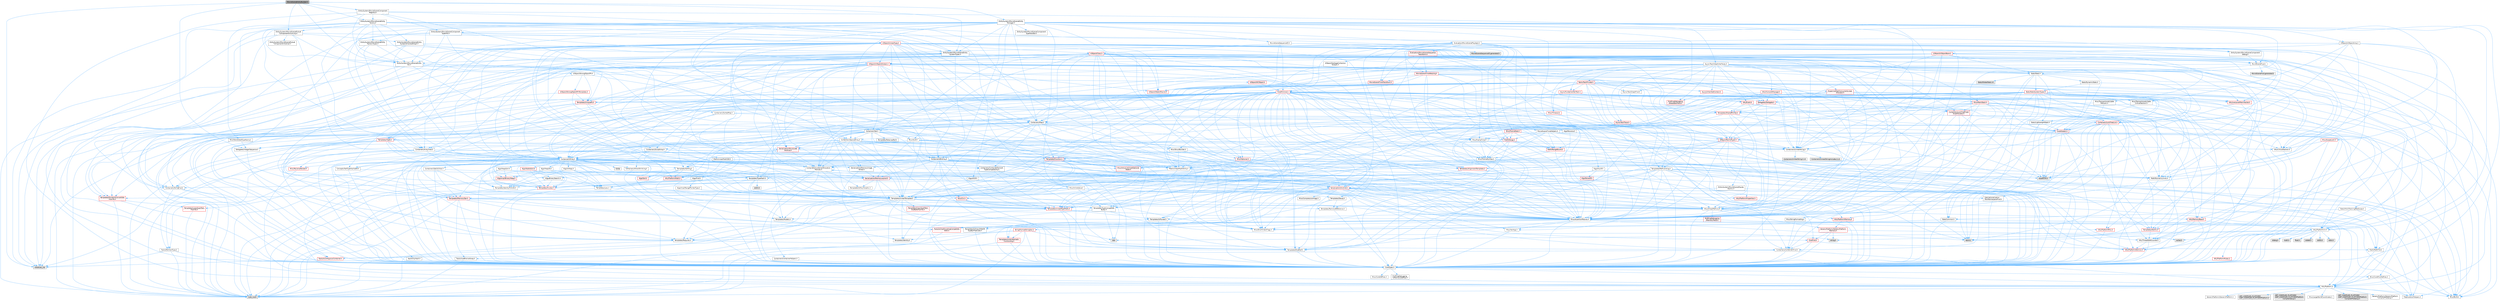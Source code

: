 digraph "MovieSceneEntityBuilder.h"
{
 // INTERACTIVE_SVG=YES
 // LATEX_PDF_SIZE
  bgcolor="transparent";
  edge [fontname=Helvetica,fontsize=10,labelfontname=Helvetica,labelfontsize=10];
  node [fontname=Helvetica,fontsize=10,shape=box,height=0.2,width=0.4];
  Node1 [id="Node000001",label="MovieSceneEntityBuilder.h",height=0.2,width=0.4,color="gray40", fillcolor="grey60", style="filled", fontcolor="black",tooltip=" "];
  Node1 -> Node2 [id="edge1_Node000001_Node000002",color="steelblue1",style="solid",tooltip=" "];
  Node2 [id="Node000002",label="EntitySystem/MovieSceneEntity\lIDs.h",height=0.2,width=0.4,color="grey40", fillcolor="white", style="filled",URL="$db/d36/MovieSceneEntityIDs_8h.html",tooltip=" "];
  Node2 -> Node3 [id="edge2_Node000002_Node000003",color="steelblue1",style="solid",tooltip=" "];
  Node3 [id="Node000003",label="Containers/BitArray.h",height=0.2,width=0.4,color="grey40", fillcolor="white", style="filled",URL="$d1/de4/BitArray_8h.html",tooltip=" "];
  Node3 -> Node4 [id="edge3_Node000003_Node000004",color="steelblue1",style="solid",tooltip=" "];
  Node4 [id="Node000004",label="Containers/ContainerAllocation\lPolicies.h",height=0.2,width=0.4,color="grey40", fillcolor="white", style="filled",URL="$d7/dff/ContainerAllocationPolicies_8h.html",tooltip=" "];
  Node4 -> Node5 [id="edge4_Node000004_Node000005",color="steelblue1",style="solid",tooltip=" "];
  Node5 [id="Node000005",label="CoreTypes.h",height=0.2,width=0.4,color="grey40", fillcolor="white", style="filled",URL="$dc/dec/CoreTypes_8h.html",tooltip=" "];
  Node5 -> Node6 [id="edge5_Node000005_Node000006",color="steelblue1",style="solid",tooltip=" "];
  Node6 [id="Node000006",label="HAL/Platform.h",height=0.2,width=0.4,color="grey40", fillcolor="white", style="filled",URL="$d9/dd0/Platform_8h.html",tooltip=" "];
  Node6 -> Node7 [id="edge6_Node000006_Node000007",color="steelblue1",style="solid",tooltip=" "];
  Node7 [id="Node000007",label="Misc/Build.h",height=0.2,width=0.4,color="grey40", fillcolor="white", style="filled",URL="$d3/dbb/Build_8h.html",tooltip=" "];
  Node6 -> Node8 [id="edge7_Node000006_Node000008",color="steelblue1",style="solid",tooltip=" "];
  Node8 [id="Node000008",label="Misc/LargeWorldCoordinates.h",height=0.2,width=0.4,color="grey40", fillcolor="white", style="filled",URL="$d2/dcb/LargeWorldCoordinates_8h.html",tooltip=" "];
  Node6 -> Node9 [id="edge8_Node000006_Node000009",color="steelblue1",style="solid",tooltip=" "];
  Node9 [id="Node000009",label="type_traits",height=0.2,width=0.4,color="grey60", fillcolor="#E0E0E0", style="filled",tooltip=" "];
  Node6 -> Node10 [id="edge9_Node000006_Node000010",color="steelblue1",style="solid",tooltip=" "];
  Node10 [id="Node000010",label="PreprocessorHelpers.h",height=0.2,width=0.4,color="grey40", fillcolor="white", style="filled",URL="$db/ddb/PreprocessorHelpers_8h.html",tooltip=" "];
  Node6 -> Node11 [id="edge10_Node000006_Node000011",color="steelblue1",style="solid",tooltip=" "];
  Node11 [id="Node000011",label="UBT_COMPILED_PLATFORM\l/UBT_COMPILED_PLATFORMPlatform\lCompilerPreSetup.h",height=0.2,width=0.4,color="grey60", fillcolor="#E0E0E0", style="filled",tooltip=" "];
  Node6 -> Node12 [id="edge11_Node000006_Node000012",color="steelblue1",style="solid",tooltip=" "];
  Node12 [id="Node000012",label="GenericPlatform/GenericPlatform\lCompilerPreSetup.h",height=0.2,width=0.4,color="grey40", fillcolor="white", style="filled",URL="$d9/dc8/GenericPlatformCompilerPreSetup_8h.html",tooltip=" "];
  Node6 -> Node13 [id="edge12_Node000006_Node000013",color="steelblue1",style="solid",tooltip=" "];
  Node13 [id="Node000013",label="GenericPlatform/GenericPlatform.h",height=0.2,width=0.4,color="grey40", fillcolor="white", style="filled",URL="$d6/d84/GenericPlatform_8h.html",tooltip=" "];
  Node6 -> Node14 [id="edge13_Node000006_Node000014",color="steelblue1",style="solid",tooltip=" "];
  Node14 [id="Node000014",label="UBT_COMPILED_PLATFORM\l/UBT_COMPILED_PLATFORMPlatform.h",height=0.2,width=0.4,color="grey60", fillcolor="#E0E0E0", style="filled",tooltip=" "];
  Node6 -> Node15 [id="edge14_Node000006_Node000015",color="steelblue1",style="solid",tooltip=" "];
  Node15 [id="Node000015",label="UBT_COMPILED_PLATFORM\l/UBT_COMPILED_PLATFORMPlatform\lCompilerSetup.h",height=0.2,width=0.4,color="grey60", fillcolor="#E0E0E0", style="filled",tooltip=" "];
  Node5 -> Node16 [id="edge15_Node000005_Node000016",color="steelblue1",style="solid",tooltip=" "];
  Node16 [id="Node000016",label="ProfilingDebugging\l/UMemoryDefines.h",height=0.2,width=0.4,color="grey40", fillcolor="white", style="filled",URL="$d2/da2/UMemoryDefines_8h.html",tooltip=" "];
  Node5 -> Node17 [id="edge16_Node000005_Node000017",color="steelblue1",style="solid",tooltip=" "];
  Node17 [id="Node000017",label="Misc/CoreMiscDefines.h",height=0.2,width=0.4,color="grey40", fillcolor="white", style="filled",URL="$da/d38/CoreMiscDefines_8h.html",tooltip=" "];
  Node17 -> Node6 [id="edge17_Node000017_Node000006",color="steelblue1",style="solid",tooltip=" "];
  Node17 -> Node10 [id="edge18_Node000017_Node000010",color="steelblue1",style="solid",tooltip=" "];
  Node5 -> Node18 [id="edge19_Node000005_Node000018",color="steelblue1",style="solid",tooltip=" "];
  Node18 [id="Node000018",label="Misc/CoreDefines.h",height=0.2,width=0.4,color="grey40", fillcolor="white", style="filled",URL="$d3/dd2/CoreDefines_8h.html",tooltip=" "];
  Node4 -> Node19 [id="edge20_Node000004_Node000019",color="steelblue1",style="solid",tooltip=" "];
  Node19 [id="Node000019",label="Containers/ContainerHelpers.h",height=0.2,width=0.4,color="grey40", fillcolor="white", style="filled",URL="$d7/d33/ContainerHelpers_8h.html",tooltip=" "];
  Node19 -> Node5 [id="edge21_Node000019_Node000005",color="steelblue1",style="solid",tooltip=" "];
  Node4 -> Node4 [id="edge22_Node000004_Node000004",color="steelblue1",style="solid",tooltip=" "];
  Node4 -> Node20 [id="edge23_Node000004_Node000020",color="steelblue1",style="solid",tooltip=" "];
  Node20 [id="Node000020",label="HAL/PlatformMath.h",height=0.2,width=0.4,color="red", fillcolor="#FFF0F0", style="filled",URL="$dc/d53/PlatformMath_8h.html",tooltip=" "];
  Node20 -> Node5 [id="edge24_Node000020_Node000005",color="steelblue1",style="solid",tooltip=" "];
  Node4 -> Node90 [id="edge25_Node000004_Node000090",color="steelblue1",style="solid",tooltip=" "];
  Node90 [id="Node000090",label="HAL/UnrealMemory.h",height=0.2,width=0.4,color="grey40", fillcolor="white", style="filled",URL="$d9/d96/UnrealMemory_8h.html",tooltip=" "];
  Node90 -> Node5 [id="edge26_Node000090_Node000005",color="steelblue1",style="solid",tooltip=" "];
  Node90 -> Node91 [id="edge27_Node000090_Node000091",color="steelblue1",style="solid",tooltip=" "];
  Node91 [id="Node000091",label="GenericPlatform/GenericPlatform\lMemory.h",height=0.2,width=0.4,color="red", fillcolor="#FFF0F0", style="filled",URL="$dd/d22/GenericPlatformMemory_8h.html",tooltip=" "];
  Node91 -> Node47 [id="edge28_Node000091_Node000047",color="steelblue1",style="solid",tooltip=" "];
  Node47 [id="Node000047",label="CoreFwd.h",height=0.2,width=0.4,color="red", fillcolor="#FFF0F0", style="filled",URL="$d1/d1e/CoreFwd_8h.html",tooltip=" "];
  Node47 -> Node5 [id="edge29_Node000047_Node000005",color="steelblue1",style="solid",tooltip=" "];
  Node47 -> Node22 [id="edge30_Node000047_Node000022",color="steelblue1",style="solid",tooltip=" "];
  Node22 [id="Node000022",label="Containers/ContainersFwd.h",height=0.2,width=0.4,color="grey40", fillcolor="white", style="filled",URL="$d4/d0a/ContainersFwd_8h.html",tooltip=" "];
  Node22 -> Node6 [id="edge31_Node000022_Node000006",color="steelblue1",style="solid",tooltip=" "];
  Node22 -> Node5 [id="edge32_Node000022_Node000005",color="steelblue1",style="solid",tooltip=" "];
  Node22 -> Node23 [id="edge33_Node000022_Node000023",color="steelblue1",style="solid",tooltip=" "];
  Node23 [id="Node000023",label="Traits/IsContiguousContainer.h",height=0.2,width=0.4,color="red", fillcolor="#FFF0F0", style="filled",URL="$d5/d3c/IsContiguousContainer_8h.html",tooltip=" "];
  Node23 -> Node5 [id="edge34_Node000023_Node000005",color="steelblue1",style="solid",tooltip=" "];
  Node23 -> Node25 [id="edge35_Node000023_Node000025",color="steelblue1",style="solid",tooltip=" "];
  Node25 [id="Node000025",label="initializer_list",height=0.2,width=0.4,color="grey60", fillcolor="#E0E0E0", style="filled",tooltip=" "];
  Node47 -> Node48 [id="edge36_Node000047_Node000048",color="steelblue1",style="solid",tooltip=" "];
  Node48 [id="Node000048",label="Math/MathFwd.h",height=0.2,width=0.4,color="grey40", fillcolor="white", style="filled",URL="$d2/d10/MathFwd_8h.html",tooltip=" "];
  Node48 -> Node6 [id="edge37_Node000048_Node000006",color="steelblue1",style="solid",tooltip=" "];
  Node91 -> Node5 [id="edge38_Node000091_Node000005",color="steelblue1",style="solid",tooltip=" "];
  Node91 -> Node35 [id="edge39_Node000091_Node000035",color="steelblue1",style="solid",tooltip=" "];
  Node35 [id="Node000035",label="string.h",height=0.2,width=0.4,color="grey60", fillcolor="#E0E0E0", style="filled",tooltip=" "];
  Node91 -> Node28 [id="edge40_Node000091_Node000028",color="steelblue1",style="solid",tooltip=" "];
  Node28 [id="Node000028",label="wchar.h",height=0.2,width=0.4,color="grey60", fillcolor="#E0E0E0", style="filled",tooltip=" "];
  Node90 -> Node94 [id="edge41_Node000090_Node000094",color="steelblue1",style="solid",tooltip=" "];
  Node94 [id="Node000094",label="HAL/MemoryBase.h",height=0.2,width=0.4,color="red", fillcolor="#FFF0F0", style="filled",URL="$d6/d9f/MemoryBase_8h.html",tooltip=" "];
  Node94 -> Node5 [id="edge42_Node000094_Node000005",color="steelblue1",style="solid",tooltip=" "];
  Node94 -> Node58 [id="edge43_Node000094_Node000058",color="steelblue1",style="solid",tooltip=" "];
  Node58 [id="Node000058",label="HAL/PlatformAtomics.h",height=0.2,width=0.4,color="red", fillcolor="#FFF0F0", style="filled",URL="$d3/d36/PlatformAtomics_8h.html",tooltip=" "];
  Node58 -> Node5 [id="edge44_Node000058_Node000005",color="steelblue1",style="solid",tooltip=" "];
  Node94 -> Node26 [id="edge45_Node000094_Node000026",color="steelblue1",style="solid",tooltip=" "];
  Node26 [id="Node000026",label="HAL/PlatformCrt.h",height=0.2,width=0.4,color="grey40", fillcolor="white", style="filled",URL="$d8/d75/PlatformCrt_8h.html",tooltip=" "];
  Node26 -> Node27 [id="edge46_Node000026_Node000027",color="steelblue1",style="solid",tooltip=" "];
  Node27 [id="Node000027",label="new",height=0.2,width=0.4,color="grey60", fillcolor="#E0E0E0", style="filled",tooltip=" "];
  Node26 -> Node28 [id="edge47_Node000026_Node000028",color="steelblue1",style="solid",tooltip=" "];
  Node26 -> Node29 [id="edge48_Node000026_Node000029",color="steelblue1",style="solid",tooltip=" "];
  Node29 [id="Node000029",label="stddef.h",height=0.2,width=0.4,color="grey60", fillcolor="#E0E0E0", style="filled",tooltip=" "];
  Node26 -> Node30 [id="edge49_Node000026_Node000030",color="steelblue1",style="solid",tooltip=" "];
  Node30 [id="Node000030",label="stdlib.h",height=0.2,width=0.4,color="grey60", fillcolor="#E0E0E0", style="filled",tooltip=" "];
  Node26 -> Node31 [id="edge50_Node000026_Node000031",color="steelblue1",style="solid",tooltip=" "];
  Node31 [id="Node000031",label="stdio.h",height=0.2,width=0.4,color="grey60", fillcolor="#E0E0E0", style="filled",tooltip=" "];
  Node26 -> Node32 [id="edge51_Node000026_Node000032",color="steelblue1",style="solid",tooltip=" "];
  Node32 [id="Node000032",label="stdarg.h",height=0.2,width=0.4,color="grey60", fillcolor="#E0E0E0", style="filled",tooltip=" "];
  Node26 -> Node33 [id="edge52_Node000026_Node000033",color="steelblue1",style="solid",tooltip=" "];
  Node33 [id="Node000033",label="math.h",height=0.2,width=0.4,color="grey60", fillcolor="#E0E0E0", style="filled",tooltip=" "];
  Node26 -> Node34 [id="edge53_Node000026_Node000034",color="steelblue1",style="solid",tooltip=" "];
  Node34 [id="Node000034",label="float.h",height=0.2,width=0.4,color="grey60", fillcolor="#E0E0E0", style="filled",tooltip=" "];
  Node26 -> Node35 [id="edge54_Node000026_Node000035",color="steelblue1",style="solid",tooltip=" "];
  Node94 -> Node98 [id="edge55_Node000094_Node000098",color="steelblue1",style="solid",tooltip=" "];
  Node98 [id="Node000098",label="Templates/Atomic.h",height=0.2,width=0.4,color="red", fillcolor="#FFF0F0", style="filled",URL="$d3/d91/Atomic_8h.html",tooltip=" "];
  Node98 -> Node99 [id="edge56_Node000098_Node000099",color="steelblue1",style="solid",tooltip=" "];
  Node99 [id="Node000099",label="HAL/ThreadSafeCounter.h",height=0.2,width=0.4,color="grey40", fillcolor="white", style="filled",URL="$dc/dc9/ThreadSafeCounter_8h.html",tooltip=" "];
  Node99 -> Node5 [id="edge57_Node000099_Node000005",color="steelblue1",style="solid",tooltip=" "];
  Node99 -> Node58 [id="edge58_Node000099_Node000058",color="steelblue1",style="solid",tooltip=" "];
  Node98 -> Node78 [id="edge59_Node000098_Node000078",color="steelblue1",style="solid",tooltip=" "];
  Node78 [id="Node000078",label="atomic",height=0.2,width=0.4,color="grey60", fillcolor="#E0E0E0", style="filled",tooltip=" "];
  Node90 -> Node104 [id="edge60_Node000090_Node000104",color="steelblue1",style="solid",tooltip=" "];
  Node104 [id="Node000104",label="HAL/PlatformMemory.h",height=0.2,width=0.4,color="red", fillcolor="#FFF0F0", style="filled",URL="$de/d68/PlatformMemory_8h.html",tooltip=" "];
  Node104 -> Node5 [id="edge61_Node000104_Node000005",color="steelblue1",style="solid",tooltip=" "];
  Node104 -> Node91 [id="edge62_Node000104_Node000091",color="steelblue1",style="solid",tooltip=" "];
  Node90 -> Node106 [id="edge63_Node000090_Node000106",color="steelblue1",style="solid",tooltip=" "];
  Node106 [id="Node000106",label="ProfilingDebugging\l/MemoryTrace.h",height=0.2,width=0.4,color="red", fillcolor="#FFF0F0", style="filled",URL="$da/dd7/MemoryTrace_8h.html",tooltip=" "];
  Node106 -> Node6 [id="edge64_Node000106_Node000006",color="steelblue1",style="solid",tooltip=" "];
  Node106 -> Node53 [id="edge65_Node000106_Node000053",color="steelblue1",style="solid",tooltip=" "];
  Node53 [id="Node000053",label="Misc/EnumClassFlags.h",height=0.2,width=0.4,color="grey40", fillcolor="white", style="filled",URL="$d8/de7/EnumClassFlags_8h.html",tooltip=" "];
  Node90 -> Node41 [id="edge66_Node000090_Node000041",color="steelblue1",style="solid",tooltip=" "];
  Node41 [id="Node000041",label="Templates/IsPointer.h",height=0.2,width=0.4,color="grey40", fillcolor="white", style="filled",URL="$d7/d05/IsPointer_8h.html",tooltip=" "];
  Node41 -> Node5 [id="edge67_Node000041_Node000005",color="steelblue1",style="solid",tooltip=" "];
  Node4 -> Node51 [id="edge68_Node000004_Node000051",color="steelblue1",style="solid",tooltip=" "];
  Node51 [id="Node000051",label="Math/NumericLimits.h",height=0.2,width=0.4,color="grey40", fillcolor="white", style="filled",URL="$df/d1b/NumericLimits_8h.html",tooltip=" "];
  Node51 -> Node5 [id="edge69_Node000051_Node000005",color="steelblue1",style="solid",tooltip=" "];
  Node4 -> Node42 [id="edge70_Node000004_Node000042",color="steelblue1",style="solid",tooltip=" "];
  Node42 [id="Node000042",label="Misc/AssertionMacros.h",height=0.2,width=0.4,color="grey40", fillcolor="white", style="filled",URL="$d0/dfa/AssertionMacros_8h.html",tooltip=" "];
  Node42 -> Node5 [id="edge71_Node000042_Node000005",color="steelblue1",style="solid",tooltip=" "];
  Node42 -> Node6 [id="edge72_Node000042_Node000006",color="steelblue1",style="solid",tooltip=" "];
  Node42 -> Node43 [id="edge73_Node000042_Node000043",color="steelblue1",style="solid",tooltip=" "];
  Node43 [id="Node000043",label="HAL/PlatformMisc.h",height=0.2,width=0.4,color="red", fillcolor="#FFF0F0", style="filled",URL="$d0/df5/PlatformMisc_8h.html",tooltip=" "];
  Node43 -> Node5 [id="edge74_Node000043_Node000005",color="steelblue1",style="solid",tooltip=" "];
  Node42 -> Node10 [id="edge75_Node000042_Node000010",color="steelblue1",style="solid",tooltip=" "];
  Node42 -> Node65 [id="edge76_Node000042_Node000065",color="steelblue1",style="solid",tooltip=" "];
  Node65 [id="Node000065",label="Templates/EnableIf.h",height=0.2,width=0.4,color="grey40", fillcolor="white", style="filled",URL="$d7/d60/EnableIf_8h.html",tooltip=" "];
  Node65 -> Node5 [id="edge77_Node000065_Node000005",color="steelblue1",style="solid",tooltip=" "];
  Node42 -> Node66 [id="edge78_Node000042_Node000066",color="steelblue1",style="solid",tooltip=" "];
  Node66 [id="Node000066",label="Templates/IsArrayOrRefOf\lTypeByPredicate.h",height=0.2,width=0.4,color="grey40", fillcolor="white", style="filled",URL="$d6/da1/IsArrayOrRefOfTypeByPredicate_8h.html",tooltip=" "];
  Node66 -> Node5 [id="edge79_Node000066_Node000005",color="steelblue1",style="solid",tooltip=" "];
  Node42 -> Node67 [id="edge80_Node000042_Node000067",color="steelblue1",style="solid",tooltip=" "];
  Node67 [id="Node000067",label="Templates/IsValidVariadic\lFunctionArg.h",height=0.2,width=0.4,color="red", fillcolor="#FFF0F0", style="filled",URL="$d0/dc8/IsValidVariadicFunctionArg_8h.html",tooltip=" "];
  Node67 -> Node5 [id="edge81_Node000067_Node000005",color="steelblue1",style="solid",tooltip=" "];
  Node67 -> Node9 [id="edge82_Node000067_Node000009",color="steelblue1",style="solid",tooltip=" "];
  Node42 -> Node69 [id="edge83_Node000042_Node000069",color="steelblue1",style="solid",tooltip=" "];
  Node69 [id="Node000069",label="Traits/IsCharEncodingCompatible\lWith.h",height=0.2,width=0.4,color="red", fillcolor="#FFF0F0", style="filled",URL="$df/dd1/IsCharEncodingCompatibleWith_8h.html",tooltip=" "];
  Node69 -> Node9 [id="edge84_Node000069_Node000009",color="steelblue1",style="solid",tooltip=" "];
  Node42 -> Node71 [id="edge85_Node000042_Node000071",color="steelblue1",style="solid",tooltip=" "];
  Node71 [id="Node000071",label="Misc/VarArgs.h",height=0.2,width=0.4,color="grey40", fillcolor="white", style="filled",URL="$d5/d6f/VarArgs_8h.html",tooltip=" "];
  Node71 -> Node5 [id="edge86_Node000071_Node000005",color="steelblue1",style="solid",tooltip=" "];
  Node42 -> Node72 [id="edge87_Node000042_Node000072",color="steelblue1",style="solid",tooltip=" "];
  Node72 [id="Node000072",label="String/FormatStringSan.h",height=0.2,width=0.4,color="red", fillcolor="#FFF0F0", style="filled",URL="$d3/d8b/FormatStringSan_8h.html",tooltip=" "];
  Node72 -> Node9 [id="edge88_Node000072_Node000009",color="steelblue1",style="solid",tooltip=" "];
  Node72 -> Node5 [id="edge89_Node000072_Node000005",color="steelblue1",style="solid",tooltip=" "];
  Node72 -> Node73 [id="edge90_Node000072_Node000073",color="steelblue1",style="solid",tooltip=" "];
  Node73 [id="Node000073",label="Templates/Requires.h",height=0.2,width=0.4,color="grey40", fillcolor="white", style="filled",URL="$dc/d96/Requires_8h.html",tooltip=" "];
  Node73 -> Node65 [id="edge91_Node000073_Node000065",color="steelblue1",style="solid",tooltip=" "];
  Node73 -> Node9 [id="edge92_Node000073_Node000009",color="steelblue1",style="solid",tooltip=" "];
  Node72 -> Node74 [id="edge93_Node000072_Node000074",color="steelblue1",style="solid",tooltip=" "];
  Node74 [id="Node000074",label="Templates/Identity.h",height=0.2,width=0.4,color="grey40", fillcolor="white", style="filled",URL="$d0/dd5/Identity_8h.html",tooltip=" "];
  Node72 -> Node67 [id="edge94_Node000072_Node000067",color="steelblue1",style="solid",tooltip=" "];
  Node72 -> Node22 [id="edge95_Node000072_Node000022",color="steelblue1",style="solid",tooltip=" "];
  Node42 -> Node78 [id="edge96_Node000042_Node000078",color="steelblue1",style="solid",tooltip=" "];
  Node4 -> Node107 [id="edge97_Node000004_Node000107",color="steelblue1",style="solid",tooltip=" "];
  Node107 [id="Node000107",label="Templates/IsPolymorphic.h",height=0.2,width=0.4,color="grey40", fillcolor="white", style="filled",URL="$dc/d20/IsPolymorphic_8h.html",tooltip=" "];
  Node4 -> Node108 [id="edge98_Node000004_Node000108",color="steelblue1",style="solid",tooltip=" "];
  Node108 [id="Node000108",label="Templates/MemoryOps.h",height=0.2,width=0.4,color="red", fillcolor="#FFF0F0", style="filled",URL="$db/dea/MemoryOps_8h.html",tooltip=" "];
  Node108 -> Node5 [id="edge99_Node000108_Node000005",color="steelblue1",style="solid",tooltip=" "];
  Node108 -> Node90 [id="edge100_Node000108_Node000090",color="steelblue1",style="solid",tooltip=" "];
  Node108 -> Node73 [id="edge101_Node000108_Node000073",color="steelblue1",style="solid",tooltip=" "];
  Node108 -> Node40 [id="edge102_Node000108_Node000040",color="steelblue1",style="solid",tooltip=" "];
  Node40 [id="Node000040",label="Templates/UnrealTypeTraits.h",height=0.2,width=0.4,color="red", fillcolor="#FFF0F0", style="filled",URL="$d2/d2d/UnrealTypeTraits_8h.html",tooltip=" "];
  Node40 -> Node5 [id="edge103_Node000040_Node000005",color="steelblue1",style="solid",tooltip=" "];
  Node40 -> Node41 [id="edge104_Node000040_Node000041",color="steelblue1",style="solid",tooltip=" "];
  Node40 -> Node42 [id="edge105_Node000040_Node000042",color="steelblue1",style="solid",tooltip=" "];
  Node40 -> Node65 [id="edge106_Node000040_Node000065",color="steelblue1",style="solid",tooltip=" "];
  Node40 -> Node80 [id="edge107_Node000040_Node000080",color="steelblue1",style="solid",tooltip=" "];
  Node80 [id="Node000080",label="Templates/Models.h",height=0.2,width=0.4,color="grey40", fillcolor="white", style="filled",URL="$d3/d0c/Models_8h.html",tooltip=" "];
  Node80 -> Node74 [id="edge108_Node000080_Node000074",color="steelblue1",style="solid",tooltip=" "];
  Node108 -> Node109 [id="edge109_Node000108_Node000109",color="steelblue1",style="solid",tooltip=" "];
  Node109 [id="Node000109",label="Traits/UseBitwiseSwap.h",height=0.2,width=0.4,color="grey40", fillcolor="white", style="filled",URL="$db/df3/UseBitwiseSwap_8h.html",tooltip=" "];
  Node109 -> Node5 [id="edge110_Node000109_Node000005",color="steelblue1",style="solid",tooltip=" "];
  Node109 -> Node9 [id="edge111_Node000109_Node000009",color="steelblue1",style="solid",tooltip=" "];
  Node108 -> Node27 [id="edge112_Node000108_Node000027",color="steelblue1",style="solid",tooltip=" "];
  Node108 -> Node9 [id="edge113_Node000108_Node000009",color="steelblue1",style="solid",tooltip=" "];
  Node4 -> Node87 [id="edge114_Node000004_Node000087",color="steelblue1",style="solid",tooltip=" "];
  Node87 [id="Node000087",label="Templates/TypeCompatible\lBytes.h",height=0.2,width=0.4,color="grey40", fillcolor="white", style="filled",URL="$df/d0a/TypeCompatibleBytes_8h.html",tooltip=" "];
  Node87 -> Node5 [id="edge115_Node000087_Node000005",color="steelblue1",style="solid",tooltip=" "];
  Node87 -> Node35 [id="edge116_Node000087_Node000035",color="steelblue1",style="solid",tooltip=" "];
  Node87 -> Node27 [id="edge117_Node000087_Node000027",color="steelblue1",style="solid",tooltip=" "];
  Node87 -> Node9 [id="edge118_Node000087_Node000009",color="steelblue1",style="solid",tooltip=" "];
  Node4 -> Node9 [id="edge119_Node000004_Node000009",color="steelblue1",style="solid",tooltip=" "];
  Node3 -> Node5 [id="edge120_Node000003_Node000005",color="steelblue1",style="solid",tooltip=" "];
  Node3 -> Node58 [id="edge121_Node000003_Node000058",color="steelblue1",style="solid",tooltip=" "];
  Node3 -> Node90 [id="edge122_Node000003_Node000090",color="steelblue1",style="solid",tooltip=" "];
  Node3 -> Node110 [id="edge123_Node000003_Node000110",color="steelblue1",style="solid",tooltip=" "];
  Node110 [id="Node000110",label="Math/UnrealMathUtility.h",height=0.2,width=0.4,color="grey40", fillcolor="white", style="filled",URL="$db/db8/UnrealMathUtility_8h.html",tooltip=" "];
  Node110 -> Node5 [id="edge124_Node000110_Node000005",color="steelblue1",style="solid",tooltip=" "];
  Node110 -> Node42 [id="edge125_Node000110_Node000042",color="steelblue1",style="solid",tooltip=" "];
  Node110 -> Node20 [id="edge126_Node000110_Node000020",color="steelblue1",style="solid",tooltip=" "];
  Node110 -> Node48 [id="edge127_Node000110_Node000048",color="steelblue1",style="solid",tooltip=" "];
  Node110 -> Node74 [id="edge128_Node000110_Node000074",color="steelblue1",style="solid",tooltip=" "];
  Node110 -> Node73 [id="edge129_Node000110_Node000073",color="steelblue1",style="solid",tooltip=" "];
  Node3 -> Node42 [id="edge130_Node000003_Node000042",color="steelblue1",style="solid",tooltip=" "];
  Node3 -> Node53 [id="edge131_Node000003_Node000053",color="steelblue1",style="solid",tooltip=" "];
  Node3 -> Node111 [id="edge132_Node000003_Node000111",color="steelblue1",style="solid",tooltip=" "];
  Node111 [id="Node000111",label="Serialization/Archive.h",height=0.2,width=0.4,color="red", fillcolor="#FFF0F0", style="filled",URL="$d7/d3b/Archive_8h.html",tooltip=" "];
  Node111 -> Node47 [id="edge133_Node000111_Node000047",color="steelblue1",style="solid",tooltip=" "];
  Node111 -> Node5 [id="edge134_Node000111_Node000005",color="steelblue1",style="solid",tooltip=" "];
  Node111 -> Node112 [id="edge135_Node000111_Node000112",color="steelblue1",style="solid",tooltip=" "];
  Node112 [id="Node000112",label="HAL/PlatformProperties.h",height=0.2,width=0.4,color="red", fillcolor="#FFF0F0", style="filled",URL="$d9/db0/PlatformProperties_8h.html",tooltip=" "];
  Node112 -> Node5 [id="edge136_Node000112_Node000005",color="steelblue1",style="solid",tooltip=" "];
  Node111 -> Node115 [id="edge137_Node000111_Node000115",color="steelblue1",style="solid",tooltip=" "];
  Node115 [id="Node000115",label="Internationalization\l/TextNamespaceFwd.h",height=0.2,width=0.4,color="grey40", fillcolor="white", style="filled",URL="$d8/d97/TextNamespaceFwd_8h.html",tooltip=" "];
  Node115 -> Node5 [id="edge138_Node000115_Node000005",color="steelblue1",style="solid",tooltip=" "];
  Node111 -> Node48 [id="edge139_Node000111_Node000048",color="steelblue1",style="solid",tooltip=" "];
  Node111 -> Node42 [id="edge140_Node000111_Node000042",color="steelblue1",style="solid",tooltip=" "];
  Node111 -> Node7 [id="edge141_Node000111_Node000007",color="steelblue1",style="solid",tooltip=" "];
  Node111 -> Node52 [id="edge142_Node000111_Node000052",color="steelblue1",style="solid",tooltip=" "];
  Node52 [id="Node000052",label="Misc/CompressionFlags.h",height=0.2,width=0.4,color="grey40", fillcolor="white", style="filled",URL="$d9/d76/CompressionFlags_8h.html",tooltip=" "];
  Node111 -> Node71 [id="edge143_Node000111_Node000071",color="steelblue1",style="solid",tooltip=" "];
  Node111 -> Node65 [id="edge144_Node000111_Node000065",color="steelblue1",style="solid",tooltip=" "];
  Node111 -> Node66 [id="edge145_Node000111_Node000066",color="steelblue1",style="solid",tooltip=" "];
  Node111 -> Node67 [id="edge146_Node000111_Node000067",color="steelblue1",style="solid",tooltip=" "];
  Node111 -> Node120 [id="edge147_Node000111_Node000120",color="steelblue1",style="solid",tooltip=" "];
  Node120 [id="Node000120",label="Templates/UnrealTemplate.h",height=0.2,width=0.4,color="grey40", fillcolor="white", style="filled",URL="$d4/d24/UnrealTemplate_8h.html",tooltip=" "];
  Node120 -> Node5 [id="edge148_Node000120_Node000005",color="steelblue1",style="solid",tooltip=" "];
  Node120 -> Node41 [id="edge149_Node000120_Node000041",color="steelblue1",style="solid",tooltip=" "];
  Node120 -> Node90 [id="edge150_Node000120_Node000090",color="steelblue1",style="solid",tooltip=" "];
  Node120 -> Node121 [id="edge151_Node000120_Node000121",color="steelblue1",style="solid",tooltip=" "];
  Node121 [id="Node000121",label="Templates/CopyQualifiers\lAndRefsFromTo.h",height=0.2,width=0.4,color="red", fillcolor="#FFF0F0", style="filled",URL="$d3/db3/CopyQualifiersAndRefsFromTo_8h.html",tooltip=" "];
  Node120 -> Node40 [id="edge152_Node000120_Node000040",color="steelblue1",style="solid",tooltip=" "];
  Node120 -> Node38 [id="edge153_Node000120_Node000038",color="steelblue1",style="solid",tooltip=" "];
  Node38 [id="Node000038",label="Templates/RemoveReference.h",height=0.2,width=0.4,color="grey40", fillcolor="white", style="filled",URL="$da/dbe/RemoveReference_8h.html",tooltip=" "];
  Node38 -> Node5 [id="edge154_Node000038_Node000005",color="steelblue1",style="solid",tooltip=" "];
  Node120 -> Node73 [id="edge155_Node000120_Node000073",color="steelblue1",style="solid",tooltip=" "];
  Node120 -> Node87 [id="edge156_Node000120_Node000087",color="steelblue1",style="solid",tooltip=" "];
  Node120 -> Node74 [id="edge157_Node000120_Node000074",color="steelblue1",style="solid",tooltip=" "];
  Node120 -> Node23 [id="edge158_Node000120_Node000023",color="steelblue1",style="solid",tooltip=" "];
  Node120 -> Node109 [id="edge159_Node000120_Node000109",color="steelblue1",style="solid",tooltip=" "];
  Node120 -> Node9 [id="edge160_Node000120_Node000009",color="steelblue1",style="solid",tooltip=" "];
  Node111 -> Node69 [id="edge161_Node000111_Node000069",color="steelblue1",style="solid",tooltip=" "];
  Node3 -> Node124 [id="edge162_Node000003_Node000124",color="steelblue1",style="solid",tooltip=" "];
  Node124 [id="Node000124",label="Serialization/MemoryImage\lWriter.h",height=0.2,width=0.4,color="grey40", fillcolor="white", style="filled",URL="$d0/d08/MemoryImageWriter_8h.html",tooltip=" "];
  Node124 -> Node5 [id="edge163_Node000124_Node000005",color="steelblue1",style="solid",tooltip=" "];
  Node124 -> Node125 [id="edge164_Node000124_Node000125",color="steelblue1",style="solid",tooltip=" "];
  Node125 [id="Node000125",label="Serialization/MemoryLayout.h",height=0.2,width=0.4,color="red", fillcolor="#FFF0F0", style="filled",URL="$d7/d66/MemoryLayout_8h.html",tooltip=" "];
  Node125 -> Node45 [id="edge165_Node000125_Node000045",color="steelblue1",style="solid",tooltip=" "];
  Node45 [id="Node000045",label="Containers/StringFwd.h",height=0.2,width=0.4,color="grey40", fillcolor="white", style="filled",URL="$df/d37/StringFwd_8h.html",tooltip=" "];
  Node45 -> Node5 [id="edge166_Node000045_Node000005",color="steelblue1",style="solid",tooltip=" "];
  Node45 -> Node46 [id="edge167_Node000045_Node000046",color="steelblue1",style="solid",tooltip=" "];
  Node46 [id="Node000046",label="Traits/ElementType.h",height=0.2,width=0.4,color="grey40", fillcolor="white", style="filled",URL="$d5/d4f/ElementType_8h.html",tooltip=" "];
  Node46 -> Node6 [id="edge168_Node000046_Node000006",color="steelblue1",style="solid",tooltip=" "];
  Node46 -> Node25 [id="edge169_Node000046_Node000025",color="steelblue1",style="solid",tooltip=" "];
  Node46 -> Node9 [id="edge170_Node000046_Node000009",color="steelblue1",style="solid",tooltip=" "];
  Node45 -> Node23 [id="edge171_Node000045_Node000023",color="steelblue1",style="solid",tooltip=" "];
  Node125 -> Node90 [id="edge172_Node000125_Node000090",color="steelblue1",style="solid",tooltip=" "];
  Node125 -> Node65 [id="edge173_Node000125_Node000065",color="steelblue1",style="solid",tooltip=" "];
  Node125 -> Node107 [id="edge174_Node000125_Node000107",color="steelblue1",style="solid",tooltip=" "];
  Node125 -> Node80 [id="edge175_Node000125_Node000080",color="steelblue1",style="solid",tooltip=" "];
  Node125 -> Node120 [id="edge176_Node000125_Node000120",color="steelblue1",style="solid",tooltip=" "];
  Node3 -> Node125 [id="edge177_Node000003_Node000125",color="steelblue1",style="solid",tooltip=" "];
  Node3 -> Node65 [id="edge178_Node000003_Node000065",color="steelblue1",style="solid",tooltip=" "];
  Node3 -> Node138 [id="edge179_Node000003_Node000138",color="steelblue1",style="solid",tooltip=" "];
  Node138 [id="Node000138",label="Templates/Invoke.h",height=0.2,width=0.4,color="red", fillcolor="#FFF0F0", style="filled",URL="$d7/deb/Invoke_8h.html",tooltip=" "];
  Node138 -> Node5 [id="edge180_Node000138_Node000005",color="steelblue1",style="solid",tooltip=" "];
  Node138 -> Node120 [id="edge181_Node000138_Node000120",color="steelblue1",style="solid",tooltip=" "];
  Node138 -> Node9 [id="edge182_Node000138_Node000009",color="steelblue1",style="solid",tooltip=" "];
  Node3 -> Node120 [id="edge183_Node000003_Node000120",color="steelblue1",style="solid",tooltip=" "];
  Node3 -> Node40 [id="edge184_Node000003_Node000040",color="steelblue1",style="solid",tooltip=" "];
  Node2 -> Node4 [id="edge185_Node000002_Node000004",color="steelblue1",style="solid",tooltip=" "];
  Node2 -> Node5 [id="edge186_Node000002_Node000005",color="steelblue1",style="solid",tooltip=" "];
  Node2 -> Node42 [id="edge187_Node000002_Node000042",color="steelblue1",style="solid",tooltip=" "];
  Node2 -> Node140 [id="edge188_Node000002_Node000140",color="steelblue1",style="solid",tooltip=" "];
  Node140 [id="Node000140",label="Misc/Guid.h",height=0.2,width=0.4,color="grey40", fillcolor="white", style="filled",URL="$d6/d2a/Guid_8h.html",tooltip=" "];
  Node140 -> Node45 [id="edge189_Node000140_Node000045",color="steelblue1",style="solid",tooltip=" "];
  Node140 -> Node141 [id="edge190_Node000140_Node000141",color="steelblue1",style="solid",tooltip=" "];
  Node141 [id="Node000141",label="Containers/UnrealString.h",height=0.2,width=0.4,color="grey40", fillcolor="white", style="filled",URL="$d5/dba/UnrealString_8h.html",tooltip=" "];
  Node141 -> Node142 [id="edge191_Node000141_Node000142",color="steelblue1",style="solid",tooltip=" "];
  Node142 [id="Node000142",label="Containers/UnrealStringIncludes.h.inl",height=0.2,width=0.4,color="grey60", fillcolor="#E0E0E0", style="filled",tooltip=" "];
  Node141 -> Node143 [id="edge192_Node000141_Node000143",color="steelblue1",style="solid",tooltip=" "];
  Node143 [id="Node000143",label="Containers/UnrealString.h.inl",height=0.2,width=0.4,color="grey60", fillcolor="#E0E0E0", style="filled",tooltip=" "];
  Node141 -> Node144 [id="edge193_Node000141_Node000144",color="steelblue1",style="solid",tooltip=" "];
  Node144 [id="Node000144",label="Misc/StringFormatArg.h",height=0.2,width=0.4,color="grey40", fillcolor="white", style="filled",URL="$d2/d16/StringFormatArg_8h.html",tooltip=" "];
  Node144 -> Node22 [id="edge194_Node000144_Node000022",color="steelblue1",style="solid",tooltip=" "];
  Node140 -> Node5 [id="edge195_Node000140_Node000005",color="steelblue1",style="solid",tooltip=" "];
  Node140 -> Node10 [id="edge196_Node000140_Node000010",color="steelblue1",style="solid",tooltip=" "];
  Node140 -> Node145 [id="edge197_Node000140_Node000145",color="steelblue1",style="solid",tooltip=" "];
  Node145 [id="Node000145",label="Hash/CityHash.h",height=0.2,width=0.4,color="grey40", fillcolor="white", style="filled",URL="$d0/d13/CityHash_8h.html",tooltip=" "];
  Node145 -> Node5 [id="edge198_Node000145_Node000005",color="steelblue1",style="solid",tooltip=" "];
  Node140 -> Node42 [id="edge199_Node000140_Node000042",color="steelblue1",style="solid",tooltip=" "];
  Node140 -> Node130 [id="edge200_Node000140_Node000130",color="steelblue1",style="solid",tooltip=" "];
  Node130 [id="Node000130",label="Misc/Crc.h",height=0.2,width=0.4,color="red", fillcolor="#FFF0F0", style="filled",URL="$d4/dd2/Crc_8h.html",tooltip=" "];
  Node130 -> Node5 [id="edge201_Node000130_Node000005",color="steelblue1",style="solid",tooltip=" "];
  Node130 -> Node42 [id="edge202_Node000130_Node000042",color="steelblue1",style="solid",tooltip=" "];
  Node130 -> Node40 [id="edge203_Node000130_Node000040",color="steelblue1",style="solid",tooltip=" "];
  Node140 -> Node111 [id="edge204_Node000140_Node000111",color="steelblue1",style="solid",tooltip=" "];
  Node140 -> Node125 [id="edge205_Node000140_Node000125",color="steelblue1",style="solid",tooltip=" "];
  Node140 -> Node146 [id="edge206_Node000140_Node000146",color="steelblue1",style="solid",tooltip=" "];
  Node146 [id="Node000146",label="Serialization/Structured\lArchive.h",height=0.2,width=0.4,color="red", fillcolor="#FFF0F0", style="filled",URL="$d9/d1e/StructuredArchive_8h.html",tooltip=" "];
  Node146 -> Node147 [id="edge207_Node000146_Node000147",color="steelblue1",style="solid",tooltip=" "];
  Node147 [id="Node000147",label="Containers/Array.h",height=0.2,width=0.4,color="grey40", fillcolor="white", style="filled",URL="$df/dd0/Array_8h.html",tooltip=" "];
  Node147 -> Node5 [id="edge208_Node000147_Node000005",color="steelblue1",style="solid",tooltip=" "];
  Node147 -> Node42 [id="edge209_Node000147_Node000042",color="steelblue1",style="solid",tooltip=" "];
  Node147 -> Node148 [id="edge210_Node000147_Node000148",color="steelblue1",style="solid",tooltip=" "];
  Node148 [id="Node000148",label="Misc/IntrusiveUnsetOptional\lState.h",height=0.2,width=0.4,color="red", fillcolor="#FFF0F0", style="filled",URL="$d2/d0a/IntrusiveUnsetOptionalState_8h.html",tooltip=" "];
  Node147 -> Node150 [id="edge211_Node000147_Node000150",color="steelblue1",style="solid",tooltip=" "];
  Node150 [id="Node000150",label="Misc/ReverseIterate.h",height=0.2,width=0.4,color="red", fillcolor="#FFF0F0", style="filled",URL="$db/de3/ReverseIterate_8h.html",tooltip=" "];
  Node150 -> Node6 [id="edge212_Node000150_Node000006",color="steelblue1",style="solid",tooltip=" "];
  Node147 -> Node90 [id="edge213_Node000147_Node000090",color="steelblue1",style="solid",tooltip=" "];
  Node147 -> Node40 [id="edge214_Node000147_Node000040",color="steelblue1",style="solid",tooltip=" "];
  Node147 -> Node120 [id="edge215_Node000147_Node000120",color="steelblue1",style="solid",tooltip=" "];
  Node147 -> Node152 [id="edge216_Node000147_Node000152",color="steelblue1",style="solid",tooltip=" "];
  Node152 [id="Node000152",label="Containers/AllowShrinking.h",height=0.2,width=0.4,color="grey40", fillcolor="white", style="filled",URL="$d7/d1a/AllowShrinking_8h.html",tooltip=" "];
  Node152 -> Node5 [id="edge217_Node000152_Node000005",color="steelblue1",style="solid",tooltip=" "];
  Node147 -> Node4 [id="edge218_Node000147_Node000004",color="steelblue1",style="solid",tooltip=" "];
  Node147 -> Node153 [id="edge219_Node000147_Node000153",color="steelblue1",style="solid",tooltip=" "];
  Node153 [id="Node000153",label="Containers/ContainerElement\lTypeCompatibility.h",height=0.2,width=0.4,color="grey40", fillcolor="white", style="filled",URL="$df/ddf/ContainerElementTypeCompatibility_8h.html",tooltip=" "];
  Node153 -> Node5 [id="edge220_Node000153_Node000005",color="steelblue1",style="solid",tooltip=" "];
  Node153 -> Node40 [id="edge221_Node000153_Node000040",color="steelblue1",style="solid",tooltip=" "];
  Node147 -> Node111 [id="edge222_Node000147_Node000111",color="steelblue1",style="solid",tooltip=" "];
  Node147 -> Node124 [id="edge223_Node000147_Node000124",color="steelblue1",style="solid",tooltip=" "];
  Node147 -> Node154 [id="edge224_Node000147_Node000154",color="steelblue1",style="solid",tooltip=" "];
  Node154 [id="Node000154",label="Algo/Heapify.h",height=0.2,width=0.4,color="grey40", fillcolor="white", style="filled",URL="$d0/d2a/Heapify_8h.html",tooltip=" "];
  Node154 -> Node155 [id="edge225_Node000154_Node000155",color="steelblue1",style="solid",tooltip=" "];
  Node155 [id="Node000155",label="Algo/Impl/BinaryHeap.h",height=0.2,width=0.4,color="red", fillcolor="#FFF0F0", style="filled",URL="$d7/da3/Algo_2Impl_2BinaryHeap_8h.html",tooltip=" "];
  Node155 -> Node138 [id="edge226_Node000155_Node000138",color="steelblue1",style="solid",tooltip=" "];
  Node155 -> Node9 [id="edge227_Node000155_Node000009",color="steelblue1",style="solid",tooltip=" "];
  Node154 -> Node158 [id="edge228_Node000154_Node000158",color="steelblue1",style="solid",tooltip=" "];
  Node158 [id="Node000158",label="Templates/IdentityFunctor.h",height=0.2,width=0.4,color="grey40", fillcolor="white", style="filled",URL="$d7/d2e/IdentityFunctor_8h.html",tooltip=" "];
  Node158 -> Node6 [id="edge229_Node000158_Node000006",color="steelblue1",style="solid",tooltip=" "];
  Node154 -> Node138 [id="edge230_Node000154_Node000138",color="steelblue1",style="solid",tooltip=" "];
  Node154 -> Node159 [id="edge231_Node000154_Node000159",color="steelblue1",style="solid",tooltip=" "];
  Node159 [id="Node000159",label="Templates/Less.h",height=0.2,width=0.4,color="grey40", fillcolor="white", style="filled",URL="$de/dc8/Less_8h.html",tooltip=" "];
  Node159 -> Node5 [id="edge232_Node000159_Node000005",color="steelblue1",style="solid",tooltip=" "];
  Node159 -> Node120 [id="edge233_Node000159_Node000120",color="steelblue1",style="solid",tooltip=" "];
  Node154 -> Node120 [id="edge234_Node000154_Node000120",color="steelblue1",style="solid",tooltip=" "];
  Node147 -> Node160 [id="edge235_Node000147_Node000160",color="steelblue1",style="solid",tooltip=" "];
  Node160 [id="Node000160",label="Algo/HeapSort.h",height=0.2,width=0.4,color="grey40", fillcolor="white", style="filled",URL="$d3/d92/HeapSort_8h.html",tooltip=" "];
  Node160 -> Node155 [id="edge236_Node000160_Node000155",color="steelblue1",style="solid",tooltip=" "];
  Node160 -> Node158 [id="edge237_Node000160_Node000158",color="steelblue1",style="solid",tooltip=" "];
  Node160 -> Node159 [id="edge238_Node000160_Node000159",color="steelblue1",style="solid",tooltip=" "];
  Node160 -> Node120 [id="edge239_Node000160_Node000120",color="steelblue1",style="solid",tooltip=" "];
  Node147 -> Node161 [id="edge240_Node000147_Node000161",color="steelblue1",style="solid",tooltip=" "];
  Node161 [id="Node000161",label="Algo/IsHeap.h",height=0.2,width=0.4,color="grey40", fillcolor="white", style="filled",URL="$de/d32/IsHeap_8h.html",tooltip=" "];
  Node161 -> Node155 [id="edge241_Node000161_Node000155",color="steelblue1",style="solid",tooltip=" "];
  Node161 -> Node158 [id="edge242_Node000161_Node000158",color="steelblue1",style="solid",tooltip=" "];
  Node161 -> Node138 [id="edge243_Node000161_Node000138",color="steelblue1",style="solid",tooltip=" "];
  Node161 -> Node159 [id="edge244_Node000161_Node000159",color="steelblue1",style="solid",tooltip=" "];
  Node161 -> Node120 [id="edge245_Node000161_Node000120",color="steelblue1",style="solid",tooltip=" "];
  Node147 -> Node155 [id="edge246_Node000147_Node000155",color="steelblue1",style="solid",tooltip=" "];
  Node147 -> Node162 [id="edge247_Node000147_Node000162",color="steelblue1",style="solid",tooltip=" "];
  Node162 [id="Node000162",label="Algo/StableSort.h",height=0.2,width=0.4,color="red", fillcolor="#FFF0F0", style="filled",URL="$d7/d3c/StableSort_8h.html",tooltip=" "];
  Node162 -> Node163 [id="edge248_Node000162_Node000163",color="steelblue1",style="solid",tooltip=" "];
  Node163 [id="Node000163",label="Algo/BinarySearch.h",height=0.2,width=0.4,color="grey40", fillcolor="white", style="filled",URL="$db/db4/BinarySearch_8h.html",tooltip=" "];
  Node163 -> Node158 [id="edge249_Node000163_Node000158",color="steelblue1",style="solid",tooltip=" "];
  Node163 -> Node138 [id="edge250_Node000163_Node000138",color="steelblue1",style="solid",tooltip=" "];
  Node163 -> Node159 [id="edge251_Node000163_Node000159",color="steelblue1",style="solid",tooltip=" "];
  Node162 -> Node158 [id="edge252_Node000162_Node000158",color="steelblue1",style="solid",tooltip=" "];
  Node162 -> Node138 [id="edge253_Node000162_Node000138",color="steelblue1",style="solid",tooltip=" "];
  Node162 -> Node159 [id="edge254_Node000162_Node000159",color="steelblue1",style="solid",tooltip=" "];
  Node162 -> Node120 [id="edge255_Node000162_Node000120",color="steelblue1",style="solid",tooltip=" "];
  Node147 -> Node165 [id="edge256_Node000147_Node000165",color="steelblue1",style="solid",tooltip=" "];
  Node165 [id="Node000165",label="Concepts/GetTypeHashable.h",height=0.2,width=0.4,color="grey40", fillcolor="white", style="filled",URL="$d3/da2/GetTypeHashable_8h.html",tooltip=" "];
  Node165 -> Node5 [id="edge257_Node000165_Node000005",color="steelblue1",style="solid",tooltip=" "];
  Node165 -> Node129 [id="edge258_Node000165_Node000129",color="steelblue1",style="solid",tooltip=" "];
  Node129 [id="Node000129",label="Templates/TypeHash.h",height=0.2,width=0.4,color="grey40", fillcolor="white", style="filled",URL="$d1/d62/TypeHash_8h.html",tooltip=" "];
  Node129 -> Node5 [id="edge259_Node000129_Node000005",color="steelblue1",style="solid",tooltip=" "];
  Node129 -> Node73 [id="edge260_Node000129_Node000073",color="steelblue1",style="solid",tooltip=" "];
  Node129 -> Node130 [id="edge261_Node000129_Node000130",color="steelblue1",style="solid",tooltip=" "];
  Node129 -> Node135 [id="edge262_Node000129_Node000135",color="steelblue1",style="solid",tooltip=" "];
  Node135 [id="Node000135",label="stdint.h",height=0.2,width=0.4,color="grey60", fillcolor="#E0E0E0", style="filled",tooltip=" "];
  Node129 -> Node9 [id="edge263_Node000129_Node000009",color="steelblue1",style="solid",tooltip=" "];
  Node147 -> Node158 [id="edge264_Node000147_Node000158",color="steelblue1",style="solid",tooltip=" "];
  Node147 -> Node138 [id="edge265_Node000147_Node000138",color="steelblue1",style="solid",tooltip=" "];
  Node147 -> Node159 [id="edge266_Node000147_Node000159",color="steelblue1",style="solid",tooltip=" "];
  Node147 -> Node166 [id="edge267_Node000147_Node000166",color="steelblue1",style="solid",tooltip=" "];
  Node166 [id="Node000166",label="Templates/LosesQualifiers\lFromTo.h",height=0.2,width=0.4,color="red", fillcolor="#FFF0F0", style="filled",URL="$d2/db3/LosesQualifiersFromTo_8h.html",tooltip=" "];
  Node166 -> Node9 [id="edge268_Node000166_Node000009",color="steelblue1",style="solid",tooltip=" "];
  Node147 -> Node73 [id="edge269_Node000147_Node000073",color="steelblue1",style="solid",tooltip=" "];
  Node147 -> Node167 [id="edge270_Node000147_Node000167",color="steelblue1",style="solid",tooltip=" "];
  Node167 [id="Node000167",label="Templates/Sorting.h",height=0.2,width=0.4,color="grey40", fillcolor="white", style="filled",URL="$d3/d9e/Sorting_8h.html",tooltip=" "];
  Node167 -> Node5 [id="edge271_Node000167_Node000005",color="steelblue1",style="solid",tooltip=" "];
  Node167 -> Node163 [id="edge272_Node000167_Node000163",color="steelblue1",style="solid",tooltip=" "];
  Node167 -> Node168 [id="edge273_Node000167_Node000168",color="steelblue1",style="solid",tooltip=" "];
  Node168 [id="Node000168",label="Algo/Sort.h",height=0.2,width=0.4,color="red", fillcolor="#FFF0F0", style="filled",URL="$d1/d87/Sort_8h.html",tooltip=" "];
  Node167 -> Node20 [id="edge274_Node000167_Node000020",color="steelblue1",style="solid",tooltip=" "];
  Node167 -> Node159 [id="edge275_Node000167_Node000159",color="steelblue1",style="solid",tooltip=" "];
  Node147 -> Node170 [id="edge276_Node000147_Node000170",color="steelblue1",style="solid",tooltip=" "];
  Node170 [id="Node000170",label="Templates/AlignmentTemplates.h",height=0.2,width=0.4,color="red", fillcolor="#FFF0F0", style="filled",URL="$dd/d32/AlignmentTemplates_8h.html",tooltip=" "];
  Node170 -> Node5 [id="edge277_Node000170_Node000005",color="steelblue1",style="solid",tooltip=" "];
  Node170 -> Node41 [id="edge278_Node000170_Node000041",color="steelblue1",style="solid",tooltip=" "];
  Node147 -> Node46 [id="edge279_Node000147_Node000046",color="steelblue1",style="solid",tooltip=" "];
  Node147 -> Node88 [id="edge280_Node000147_Node000088",color="steelblue1",style="solid",tooltip=" "];
  Node88 [id="Node000088",label="limits",height=0.2,width=0.4,color="grey60", fillcolor="#E0E0E0", style="filled",tooltip=" "];
  Node147 -> Node9 [id="edge281_Node000147_Node000009",color="steelblue1",style="solid",tooltip=" "];
  Node146 -> Node4 [id="edge282_Node000146_Node000004",color="steelblue1",style="solid",tooltip=" "];
  Node146 -> Node5 [id="edge283_Node000146_Node000005",color="steelblue1",style="solid",tooltip=" "];
  Node146 -> Node7 [id="edge284_Node000146_Node000007",color="steelblue1",style="solid",tooltip=" "];
  Node146 -> Node111 [id="edge285_Node000146_Node000111",color="steelblue1",style="solid",tooltip=" "];
  Node2 -> Node129 [id="edge286_Node000002_Node000129",color="steelblue1",style="solid",tooltip=" "];
  Node2 -> Node25 [id="edge287_Node000002_Node000025",color="steelblue1",style="solid",tooltip=" "];
  Node1 -> Node186 [id="edge288_Node000001_Node000186",color="steelblue1",style="solid",tooltip=" "];
  Node186 [id="Node000186",label="EntitySystem/MovieSceneEntity\lSystemTypes.h",height=0.2,width=0.4,color="grey40", fillcolor="white", style="filled",URL="$da/d32/MovieSceneEntitySystemTypes_8h.html",tooltip=" "];
  Node186 -> Node187 [id="edge289_Node000186_Node000187",color="steelblue1",style="solid",tooltip=" "];
  Node187 [id="Node000187",label="Algo/Find.h",height=0.2,width=0.4,color="grey40", fillcolor="white", style="filled",URL="$d2/d28/Algo_2Find_8h.html",tooltip=" "];
  Node187 -> Node188 [id="edge290_Node000187_Node000188",color="steelblue1",style="solid",tooltip=" "];
  Node188 [id="Node000188",label="Algo/Impl/RangePointerType.h",height=0.2,width=0.4,color="grey40", fillcolor="white", style="filled",URL="$d1/de4/RangePointerType_8h.html",tooltip=" "];
  Node188 -> Node120 [id="edge291_Node000188_Node000120",color="steelblue1",style="solid",tooltip=" "];
  Node187 -> Node158 [id="edge292_Node000187_Node000158",color="steelblue1",style="solid",tooltip=" "];
  Node187 -> Node138 [id="edge293_Node000187_Node000138",color="steelblue1",style="solid",tooltip=" "];
  Node187 -> Node120 [id="edge294_Node000187_Node000120",color="steelblue1",style="solid",tooltip=" "];
  Node186 -> Node147 [id="edge295_Node000186_Node000147",color="steelblue1",style="solid",tooltip=" "];
  Node186 -> Node189 [id="edge296_Node000186_Node000189",color="steelblue1",style="solid",tooltip=" "];
  Node189 [id="Node000189",label="Containers/ArrayView.h",height=0.2,width=0.4,color="grey40", fillcolor="white", style="filled",URL="$d7/df4/ArrayView_8h.html",tooltip=" "];
  Node189 -> Node5 [id="edge297_Node000189_Node000005",color="steelblue1",style="solid",tooltip=" "];
  Node189 -> Node22 [id="edge298_Node000189_Node000022",color="steelblue1",style="solid",tooltip=" "];
  Node189 -> Node42 [id="edge299_Node000189_Node000042",color="steelblue1",style="solid",tooltip=" "];
  Node189 -> Node150 [id="edge300_Node000189_Node000150",color="steelblue1",style="solid",tooltip=" "];
  Node189 -> Node148 [id="edge301_Node000189_Node000148",color="steelblue1",style="solid",tooltip=" "];
  Node189 -> Node138 [id="edge302_Node000189_Node000138",color="steelblue1",style="solid",tooltip=" "];
  Node189 -> Node40 [id="edge303_Node000189_Node000040",color="steelblue1",style="solid",tooltip=" "];
  Node189 -> Node46 [id="edge304_Node000189_Node000046",color="steelblue1",style="solid",tooltip=" "];
  Node189 -> Node147 [id="edge305_Node000189_Node000147",color="steelblue1",style="solid",tooltip=" "];
  Node189 -> Node110 [id="edge306_Node000189_Node000110",color="steelblue1",style="solid",tooltip=" "];
  Node189 -> Node9 [id="edge307_Node000189_Node000009",color="steelblue1",style="solid",tooltip=" "];
  Node186 -> Node3 [id="edge308_Node000186_Node000003",color="steelblue1",style="solid",tooltip=" "];
  Node186 -> Node190 [id="edge309_Node000186_Node000190",color="steelblue1",style="solid",tooltip=" "];
  Node190 [id="Node000190",label="MovieSceneFwd.h",height=0.2,width=0.4,color="grey40", fillcolor="white", style="filled",URL="$d7/d70/MovieSceneFwd_8h.html",tooltip=" "];
  Node190 -> Node5 [id="edge310_Node000190_Node000005",color="steelblue1",style="solid",tooltip=" "];
  Node190 -> Node191 [id="edge311_Node000190_Node000191",color="steelblue1",style="solid",tooltip=" "];
  Node191 [id="Node000191",label="Stats/Stats.h",height=0.2,width=0.4,color="grey40", fillcolor="white", style="filled",URL="$dc/d09/Stats_8h.html",tooltip=" "];
  Node191 -> Node192 [id="edge312_Node000191_Node000192",color="steelblue1",style="solid",tooltip=" "];
  Node192 [id="Node000192",label="CoreGlobals.h",height=0.2,width=0.4,color="red", fillcolor="#FFF0F0", style="filled",URL="$d5/d8c/CoreGlobals_8h.html",tooltip=" "];
  Node192 -> Node141 [id="edge313_Node000192_Node000141",color="steelblue1",style="solid",tooltip=" "];
  Node192 -> Node5 [id="edge314_Node000192_Node000005",color="steelblue1",style="solid",tooltip=" "];
  Node192 -> Node7 [id="edge315_Node000192_Node000007",color="steelblue1",style="solid",tooltip=" "];
  Node192 -> Node53 [id="edge316_Node000192_Node000053",color="steelblue1",style="solid",tooltip=" "];
  Node192 -> Node98 [id="edge317_Node000192_Node000098",color="steelblue1",style="solid",tooltip=" "];
  Node192 -> Node198 [id="edge318_Node000192_Node000198",color="steelblue1",style="solid",tooltip=" "];
  Node198 [id="Node000198",label="UObject/NameTypes.h",height=0.2,width=0.4,color="red", fillcolor="#FFF0F0", style="filled",URL="$d6/d35/NameTypes_8h.html",tooltip=" "];
  Node198 -> Node5 [id="edge319_Node000198_Node000005",color="steelblue1",style="solid",tooltip=" "];
  Node198 -> Node42 [id="edge320_Node000198_Node000042",color="steelblue1",style="solid",tooltip=" "];
  Node198 -> Node90 [id="edge321_Node000198_Node000090",color="steelblue1",style="solid",tooltip=" "];
  Node198 -> Node40 [id="edge322_Node000198_Node000040",color="steelblue1",style="solid",tooltip=" "];
  Node198 -> Node120 [id="edge323_Node000198_Node000120",color="steelblue1",style="solid",tooltip=" "];
  Node198 -> Node141 [id="edge324_Node000198_Node000141",color="steelblue1",style="solid",tooltip=" "];
  Node198 -> Node199 [id="edge325_Node000198_Node000199",color="steelblue1",style="solid",tooltip=" "];
  Node199 [id="Node000199",label="HAL/CriticalSection.h",height=0.2,width=0.4,color="grey40", fillcolor="white", style="filled",URL="$d6/d90/CriticalSection_8h.html",tooltip=" "];
  Node199 -> Node200 [id="edge326_Node000199_Node000200",color="steelblue1",style="solid",tooltip=" "];
  Node200 [id="Node000200",label="HAL/PlatformMutex.h",height=0.2,width=0.4,color="red", fillcolor="#FFF0F0", style="filled",URL="$d9/d0b/PlatformMutex_8h.html",tooltip=" "];
  Node200 -> Node5 [id="edge327_Node000200_Node000005",color="steelblue1",style="solid",tooltip=" "];
  Node198 -> Node45 [id="edge328_Node000198_Node000045",color="steelblue1",style="solid",tooltip=" "];
  Node198 -> Node98 [id="edge329_Node000198_Node000098",color="steelblue1",style="solid",tooltip=" "];
  Node198 -> Node125 [id="edge330_Node000198_Node000125",color="steelblue1",style="solid",tooltip=" "];
  Node198 -> Node148 [id="edge331_Node000198_Node000148",color="steelblue1",style="solid",tooltip=" "];
  Node192 -> Node78 [id="edge332_Node000192_Node000078",color="steelblue1",style="solid",tooltip=" "];
  Node191 -> Node5 [id="edge333_Node000191_Node000005",color="steelblue1",style="solid",tooltip=" "];
  Node191 -> Node212 [id="edge334_Node000191_Node000212",color="steelblue1",style="solid",tooltip=" "];
  Node212 [id="Node000212",label="StatsCommon.h",height=0.2,width=0.4,color="grey40", fillcolor="white", style="filled",URL="$df/d16/StatsCommon_8h.html",tooltip=" "];
  Node212 -> Node5 [id="edge335_Node000212_Node000005",color="steelblue1",style="solid",tooltip=" "];
  Node212 -> Node7 [id="edge336_Node000212_Node000007",color="steelblue1",style="solid",tooltip=" "];
  Node212 -> Node53 [id="edge337_Node000212_Node000053",color="steelblue1",style="solid",tooltip=" "];
  Node191 -> Node213 [id="edge338_Node000191_Node000213",color="steelblue1",style="solid",tooltip=" "];
  Node213 [id="Node000213",label="Stats/DynamicStats.h",height=0.2,width=0.4,color="grey40", fillcolor="white", style="filled",URL="$dc/d24/DynamicStats_8h.html",tooltip=" "];
  Node213 -> Node7 [id="edge339_Node000213_Node000007",color="steelblue1",style="solid",tooltip=" "];
  Node213 -> Node214 [id="edge340_Node000213_Node000214",color="steelblue1",style="solid",tooltip=" "];
  Node214 [id="Node000214",label="Stats/LightweightStats.h",height=0.2,width=0.4,color="grey40", fillcolor="white", style="filled",URL="$d5/d66/LightweightStats_8h.html",tooltip=" "];
  Node214 -> Node5 [id="edge341_Node000214_Node000005",color="steelblue1",style="solid",tooltip=" "];
  Node214 -> Node192 [id="edge342_Node000214_Node000192",color="steelblue1",style="solid",tooltip=" "];
  Node214 -> Node7 [id="edge343_Node000214_Node000007",color="steelblue1",style="solid",tooltip=" "];
  Node214 -> Node212 [id="edge344_Node000214_Node000212",color="steelblue1",style="solid",tooltip=" "];
  Node213 -> Node215 [id="edge345_Node000213_Node000215",color="steelblue1",style="solid",tooltip=" "];
  Node215 [id="Node000215",label="Stats/StatsSystemTypes.h",height=0.2,width=0.4,color="red", fillcolor="#FFF0F0", style="filled",URL="$d1/d5a/StatsSystemTypes_8h.html",tooltip=" "];
  Node215 -> Node7 [id="edge346_Node000215_Node000007",color="steelblue1",style="solid",tooltip=" "];
  Node215 -> Node17 [id="edge347_Node000215_Node000017",color="steelblue1",style="solid",tooltip=" "];
  Node215 -> Node147 [id="edge348_Node000215_Node000147",color="steelblue1",style="solid",tooltip=" "];
  Node215 -> Node4 [id="edge349_Node000215_Node000004",color="steelblue1",style="solid",tooltip=" "];
  Node215 -> Node218 [id="edge350_Node000215_Node000218",color="steelblue1",style="solid",tooltip=" "];
  Node218 [id="Node000218",label="Containers/LockFreeList.h",height=0.2,width=0.4,color="red", fillcolor="#FFF0F0", style="filled",URL="$d4/de7/LockFreeList_8h.html",tooltip=" "];
  Node218 -> Node147 [id="edge351_Node000218_Node000147",color="steelblue1",style="solid",tooltip=" "];
  Node218 -> Node22 [id="edge352_Node000218_Node000022",color="steelblue1",style="solid",tooltip=" "];
  Node218 -> Node192 [id="edge353_Node000218_Node000192",color="steelblue1",style="solid",tooltip=" "];
  Node218 -> Node5 [id="edge354_Node000218_Node000005",color="steelblue1",style="solid",tooltip=" "];
  Node218 -> Node58 [id="edge355_Node000218_Node000058",color="steelblue1",style="solid",tooltip=" "];
  Node218 -> Node99 [id="edge356_Node000218_Node000099",color="steelblue1",style="solid",tooltip=" "];
  Node218 -> Node42 [id="edge357_Node000218_Node000042",color="steelblue1",style="solid",tooltip=" "];
  Node218 -> Node170 [id="edge358_Node000218_Node000170",color="steelblue1",style="solid",tooltip=" "];
  Node218 -> Node222 [id="edge359_Node000218_Node000222",color="steelblue1",style="solid",tooltip=" "];
  Node222 [id="Node000222",label="Templates/Function.h",height=0.2,width=0.4,color="red", fillcolor="#FFF0F0", style="filled",URL="$df/df5/Function_8h.html",tooltip=" "];
  Node222 -> Node5 [id="edge360_Node000222_Node000005",color="steelblue1",style="solid",tooltip=" "];
  Node222 -> Node42 [id="edge361_Node000222_Node000042",color="steelblue1",style="solid",tooltip=" "];
  Node222 -> Node148 [id="edge362_Node000222_Node000148",color="steelblue1",style="solid",tooltip=" "];
  Node222 -> Node90 [id="edge363_Node000222_Node000090",color="steelblue1",style="solid",tooltip=" "];
  Node222 -> Node40 [id="edge364_Node000222_Node000040",color="steelblue1",style="solid",tooltip=" "];
  Node222 -> Node138 [id="edge365_Node000222_Node000138",color="steelblue1",style="solid",tooltip=" "];
  Node222 -> Node120 [id="edge366_Node000222_Node000120",color="steelblue1",style="solid",tooltip=" "];
  Node222 -> Node73 [id="edge367_Node000222_Node000073",color="steelblue1",style="solid",tooltip=" "];
  Node222 -> Node110 [id="edge368_Node000222_Node000110",color="steelblue1",style="solid",tooltip=" "];
  Node222 -> Node27 [id="edge369_Node000222_Node000027",color="steelblue1",style="solid",tooltip=" "];
  Node222 -> Node9 [id="edge370_Node000222_Node000009",color="steelblue1",style="solid",tooltip=" "];
  Node218 -> Node78 [id="edge371_Node000218_Node000078",color="steelblue1",style="solid",tooltip=" "];
  Node215 -> Node141 [id="edge372_Node000215_Node000141",color="steelblue1",style="solid",tooltip=" "];
  Node215 -> Node192 [id="edge373_Node000215_Node000192",color="steelblue1",style="solid",tooltip=" "];
  Node215 -> Node5 [id="edge374_Node000215_Node000005",color="steelblue1",style="solid",tooltip=" "];
  Node215 -> Node224 [id="edge375_Node000215_Node000224",color="steelblue1",style="solid",tooltip=" "];
  Node224 [id="Node000224",label="Delegates/Delegate.h",height=0.2,width=0.4,color="red", fillcolor="#FFF0F0", style="filled",URL="$d4/d80/Delegate_8h.html",tooltip=" "];
  Node224 -> Node5 [id="edge376_Node000224_Node000005",color="steelblue1",style="solid",tooltip=" "];
  Node224 -> Node42 [id="edge377_Node000224_Node000042",color="steelblue1",style="solid",tooltip=" "];
  Node224 -> Node198 [id="edge378_Node000224_Node000198",color="steelblue1",style="solid",tooltip=" "];
  Node224 -> Node225 [id="edge379_Node000224_Node000225",color="steelblue1",style="solid",tooltip=" "];
  Node225 [id="Node000225",label="Templates/SharedPointer.h",height=0.2,width=0.4,color="red", fillcolor="#FFF0F0", style="filled",URL="$d2/d17/SharedPointer_8h.html",tooltip=" "];
  Node225 -> Node5 [id="edge380_Node000225_Node000005",color="steelblue1",style="solid",tooltip=" "];
  Node225 -> Node148 [id="edge381_Node000225_Node000148",color="steelblue1",style="solid",tooltip=" "];
  Node225 -> Node226 [id="edge382_Node000225_Node000226",color="steelblue1",style="solid",tooltip=" "];
  Node226 [id="Node000226",label="Templates/PointerIsConvertible\lFromTo.h",height=0.2,width=0.4,color="red", fillcolor="#FFF0F0", style="filled",URL="$d6/d65/PointerIsConvertibleFromTo_8h.html",tooltip=" "];
  Node226 -> Node5 [id="edge383_Node000226_Node000005",color="steelblue1",style="solid",tooltip=" "];
  Node226 -> Node166 [id="edge384_Node000226_Node000166",color="steelblue1",style="solid",tooltip=" "];
  Node226 -> Node9 [id="edge385_Node000226_Node000009",color="steelblue1",style="solid",tooltip=" "];
  Node225 -> Node42 [id="edge386_Node000225_Node000042",color="steelblue1",style="solid",tooltip=" "];
  Node225 -> Node90 [id="edge387_Node000225_Node000090",color="steelblue1",style="solid",tooltip=" "];
  Node225 -> Node147 [id="edge388_Node000225_Node000147",color="steelblue1",style="solid",tooltip=" "];
  Node225 -> Node227 [id="edge389_Node000225_Node000227",color="steelblue1",style="solid",tooltip=" "];
  Node227 [id="Node000227",label="Containers/Map.h",height=0.2,width=0.4,color="grey40", fillcolor="white", style="filled",URL="$df/d79/Map_8h.html",tooltip=" "];
  Node227 -> Node5 [id="edge390_Node000227_Node000005",color="steelblue1",style="solid",tooltip=" "];
  Node227 -> Node228 [id="edge391_Node000227_Node000228",color="steelblue1",style="solid",tooltip=" "];
  Node228 [id="Node000228",label="Algo/Reverse.h",height=0.2,width=0.4,color="grey40", fillcolor="white", style="filled",URL="$d5/d93/Reverse_8h.html",tooltip=" "];
  Node228 -> Node5 [id="edge392_Node000228_Node000005",color="steelblue1",style="solid",tooltip=" "];
  Node228 -> Node120 [id="edge393_Node000228_Node000120",color="steelblue1",style="solid",tooltip=" "];
  Node227 -> Node153 [id="edge394_Node000227_Node000153",color="steelblue1",style="solid",tooltip=" "];
  Node227 -> Node229 [id="edge395_Node000227_Node000229",color="steelblue1",style="solid",tooltip=" "];
  Node229 [id="Node000229",label="Containers/Set.h",height=0.2,width=0.4,color="grey40", fillcolor="white", style="filled",URL="$d4/d45/Set_8h.html",tooltip=" "];
  Node229 -> Node4 [id="edge396_Node000229_Node000004",color="steelblue1",style="solid",tooltip=" "];
  Node229 -> Node153 [id="edge397_Node000229_Node000153",color="steelblue1",style="solid",tooltip=" "];
  Node229 -> Node230 [id="edge398_Node000229_Node000230",color="steelblue1",style="solid",tooltip=" "];
  Node230 [id="Node000230",label="Containers/SetUtilities.h",height=0.2,width=0.4,color="grey40", fillcolor="white", style="filled",URL="$dc/de5/SetUtilities_8h.html",tooltip=" "];
  Node230 -> Node5 [id="edge399_Node000230_Node000005",color="steelblue1",style="solid",tooltip=" "];
  Node230 -> Node125 [id="edge400_Node000230_Node000125",color="steelblue1",style="solid",tooltip=" "];
  Node230 -> Node108 [id="edge401_Node000230_Node000108",color="steelblue1",style="solid",tooltip=" "];
  Node230 -> Node40 [id="edge402_Node000230_Node000040",color="steelblue1",style="solid",tooltip=" "];
  Node229 -> Node231 [id="edge403_Node000229_Node000231",color="steelblue1",style="solid",tooltip=" "];
  Node231 [id="Node000231",label="Containers/SparseArray.h",height=0.2,width=0.4,color="grey40", fillcolor="white", style="filled",URL="$d5/dbf/SparseArray_8h.html",tooltip=" "];
  Node231 -> Node5 [id="edge404_Node000231_Node000005",color="steelblue1",style="solid",tooltip=" "];
  Node231 -> Node42 [id="edge405_Node000231_Node000042",color="steelblue1",style="solid",tooltip=" "];
  Node231 -> Node90 [id="edge406_Node000231_Node000090",color="steelblue1",style="solid",tooltip=" "];
  Node231 -> Node40 [id="edge407_Node000231_Node000040",color="steelblue1",style="solid",tooltip=" "];
  Node231 -> Node120 [id="edge408_Node000231_Node000120",color="steelblue1",style="solid",tooltip=" "];
  Node231 -> Node4 [id="edge409_Node000231_Node000004",color="steelblue1",style="solid",tooltip=" "];
  Node231 -> Node159 [id="edge410_Node000231_Node000159",color="steelblue1",style="solid",tooltip=" "];
  Node231 -> Node147 [id="edge411_Node000231_Node000147",color="steelblue1",style="solid",tooltip=" "];
  Node231 -> Node110 [id="edge412_Node000231_Node000110",color="steelblue1",style="solid",tooltip=" "];
  Node231 -> Node232 [id="edge413_Node000231_Node000232",color="steelblue1",style="solid",tooltip=" "];
  Node232 [id="Node000232",label="Containers/ScriptArray.h",height=0.2,width=0.4,color="grey40", fillcolor="white", style="filled",URL="$dc/daf/ScriptArray_8h.html",tooltip=" "];
  Node232 -> Node5 [id="edge414_Node000232_Node000005",color="steelblue1",style="solid",tooltip=" "];
  Node232 -> Node42 [id="edge415_Node000232_Node000042",color="steelblue1",style="solid",tooltip=" "];
  Node232 -> Node90 [id="edge416_Node000232_Node000090",color="steelblue1",style="solid",tooltip=" "];
  Node232 -> Node152 [id="edge417_Node000232_Node000152",color="steelblue1",style="solid",tooltip=" "];
  Node232 -> Node4 [id="edge418_Node000232_Node000004",color="steelblue1",style="solid",tooltip=" "];
  Node232 -> Node147 [id="edge419_Node000232_Node000147",color="steelblue1",style="solid",tooltip=" "];
  Node232 -> Node25 [id="edge420_Node000232_Node000025",color="steelblue1",style="solid",tooltip=" "];
  Node231 -> Node3 [id="edge421_Node000231_Node000003",color="steelblue1",style="solid",tooltip=" "];
  Node231 -> Node146 [id="edge422_Node000231_Node000146",color="steelblue1",style="solid",tooltip=" "];
  Node231 -> Node124 [id="edge423_Node000231_Node000124",color="steelblue1",style="solid",tooltip=" "];
  Node231 -> Node141 [id="edge424_Node000231_Node000141",color="steelblue1",style="solid",tooltip=" "];
  Node231 -> Node148 [id="edge425_Node000231_Node000148",color="steelblue1",style="solid",tooltip=" "];
  Node229 -> Node22 [id="edge426_Node000229_Node000022",color="steelblue1",style="solid",tooltip=" "];
  Node229 -> Node110 [id="edge427_Node000229_Node000110",color="steelblue1",style="solid",tooltip=" "];
  Node229 -> Node42 [id="edge428_Node000229_Node000042",color="steelblue1",style="solid",tooltip=" "];
  Node229 -> Node233 [id="edge429_Node000229_Node000233",color="steelblue1",style="solid",tooltip=" "];
  Node233 [id="Node000233",label="Misc/StructBuilder.h",height=0.2,width=0.4,color="grey40", fillcolor="white", style="filled",URL="$d9/db3/StructBuilder_8h.html",tooltip=" "];
  Node233 -> Node5 [id="edge430_Node000233_Node000005",color="steelblue1",style="solid",tooltip=" "];
  Node233 -> Node110 [id="edge431_Node000233_Node000110",color="steelblue1",style="solid",tooltip=" "];
  Node233 -> Node170 [id="edge432_Node000233_Node000170",color="steelblue1",style="solid",tooltip=" "];
  Node229 -> Node124 [id="edge433_Node000229_Node000124",color="steelblue1",style="solid",tooltip=" "];
  Node229 -> Node146 [id="edge434_Node000229_Node000146",color="steelblue1",style="solid",tooltip=" "];
  Node229 -> Node222 [id="edge435_Node000229_Node000222",color="steelblue1",style="solid",tooltip=" "];
  Node229 -> Node234 [id="edge436_Node000229_Node000234",color="steelblue1",style="solid",tooltip=" "];
  Node234 [id="Node000234",label="Templates/RetainedRef.h",height=0.2,width=0.4,color="grey40", fillcolor="white", style="filled",URL="$d1/dac/RetainedRef_8h.html",tooltip=" "];
  Node229 -> Node167 [id="edge437_Node000229_Node000167",color="steelblue1",style="solid",tooltip=" "];
  Node229 -> Node129 [id="edge438_Node000229_Node000129",color="steelblue1",style="solid",tooltip=" "];
  Node229 -> Node120 [id="edge439_Node000229_Node000120",color="steelblue1",style="solid",tooltip=" "];
  Node229 -> Node25 [id="edge440_Node000229_Node000025",color="steelblue1",style="solid",tooltip=" "];
  Node229 -> Node9 [id="edge441_Node000229_Node000009",color="steelblue1",style="solid",tooltip=" "];
  Node227 -> Node141 [id="edge442_Node000227_Node000141",color="steelblue1",style="solid",tooltip=" "];
  Node227 -> Node42 [id="edge443_Node000227_Node000042",color="steelblue1",style="solid",tooltip=" "];
  Node227 -> Node233 [id="edge444_Node000227_Node000233",color="steelblue1",style="solid",tooltip=" "];
  Node227 -> Node222 [id="edge445_Node000227_Node000222",color="steelblue1",style="solid",tooltip=" "];
  Node227 -> Node167 [id="edge446_Node000227_Node000167",color="steelblue1",style="solid",tooltip=" "];
  Node227 -> Node235 [id="edge447_Node000227_Node000235",color="steelblue1",style="solid",tooltip=" "];
  Node235 [id="Node000235",label="Templates/Tuple.h",height=0.2,width=0.4,color="red", fillcolor="#FFF0F0", style="filled",URL="$d2/d4f/Tuple_8h.html",tooltip=" "];
  Node235 -> Node5 [id="edge448_Node000235_Node000005",color="steelblue1",style="solid",tooltip=" "];
  Node235 -> Node120 [id="edge449_Node000235_Node000120",color="steelblue1",style="solid",tooltip=" "];
  Node235 -> Node236 [id="edge450_Node000235_Node000236",color="steelblue1",style="solid",tooltip=" "];
  Node236 [id="Node000236",label="Delegates/IntegerSequence.h",height=0.2,width=0.4,color="grey40", fillcolor="white", style="filled",URL="$d2/dcc/IntegerSequence_8h.html",tooltip=" "];
  Node236 -> Node5 [id="edge451_Node000236_Node000005",color="steelblue1",style="solid",tooltip=" "];
  Node235 -> Node138 [id="edge452_Node000235_Node000138",color="steelblue1",style="solid",tooltip=" "];
  Node235 -> Node146 [id="edge453_Node000235_Node000146",color="steelblue1",style="solid",tooltip=" "];
  Node235 -> Node125 [id="edge454_Node000235_Node000125",color="steelblue1",style="solid",tooltip=" "];
  Node235 -> Node73 [id="edge455_Node000235_Node000073",color="steelblue1",style="solid",tooltip=" "];
  Node235 -> Node129 [id="edge456_Node000235_Node000129",color="steelblue1",style="solid",tooltip=" "];
  Node235 -> Node9 [id="edge457_Node000235_Node000009",color="steelblue1",style="solid",tooltip=" "];
  Node227 -> Node120 [id="edge458_Node000227_Node000120",color="steelblue1",style="solid",tooltip=" "];
  Node227 -> Node40 [id="edge459_Node000227_Node000040",color="steelblue1",style="solid",tooltip=" "];
  Node227 -> Node9 [id="edge460_Node000227_Node000009",color="steelblue1",style="solid",tooltip=" "];
  Node225 -> Node192 [id="edge461_Node000225_Node000192",color="steelblue1",style="solid",tooltip=" "];
  Node224 -> Node236 [id="edge462_Node000224_Node000236",color="steelblue1",style="solid",tooltip=" "];
  Node224 -> Node240 [id="edge463_Node000224_Node000240",color="steelblue1",style="solid",tooltip=" "];
  Node240 [id="Node000240",label="AutoRTFM.h",height=0.2,width=0.4,color="grey60", fillcolor="#E0E0E0", style="filled",tooltip=" "];
  Node215 -> Node260 [id="edge464_Node000215_Node000260",color="steelblue1",style="solid",tooltip=" "];
  Node260 [id="Node000260",label="HAL/LowLevelMemTracker.h",height=0.2,width=0.4,color="red", fillcolor="#FFF0F0", style="filled",URL="$d0/d14/LowLevelMemTracker_8h.html",tooltip=" "];
  Node260 -> Node5 [id="edge465_Node000260_Node000005",color="steelblue1",style="solid",tooltip=" "];
  Node260 -> Node240 [id="edge466_Node000260_Node000240",color="steelblue1",style="solid",tooltip=" "];
  Node215 -> Node26 [id="edge467_Node000215_Node000026",color="steelblue1",style="solid",tooltip=" "];
  Node215 -> Node104 [id="edge468_Node000215_Node000104",color="steelblue1",style="solid",tooltip=" "];
  Node215 -> Node43 [id="edge469_Node000215_Node000043",color="steelblue1",style="solid",tooltip=" "];
  Node215 -> Node99 [id="edge470_Node000215_Node000099",color="steelblue1",style="solid",tooltip=" "];
  Node215 -> Node90 [id="edge471_Node000215_Node000090",color="steelblue1",style="solid",tooltip=" "];
  Node215 -> Node51 [id="edge472_Node000215_Node000051",color="steelblue1",style="solid",tooltip=" "];
  Node215 -> Node42 [id="edge473_Node000215_Node000042",color="steelblue1",style="solid",tooltip=" "];
  Node215 -> Node53 [id="edge474_Node000215_Node000053",color="steelblue1",style="solid",tooltip=" "];
  Node215 -> Node254 [id="edge475_Node000215_Node000254",color="steelblue1",style="solid",tooltip=" "];
  Node254 [id="Node000254",label="Misc/TransactionallySafe\lCriticalSection.h",height=0.2,width=0.4,color="grey40", fillcolor="white", style="filled",URL="$da/d63/TransactionallySafeCriticalSection_8h.html",tooltip=" "];
  Node254 -> Node199 [id="edge476_Node000254_Node000199",color="steelblue1",style="solid",tooltip=" "];
  Node254 -> Node240 [id="edge477_Node000254_Node000240",color="steelblue1",style="solid",tooltip=" "];
  Node254 -> Node225 [id="edge478_Node000254_Node000225",color="steelblue1",style="solid",tooltip=" "];
  Node215 -> Node212 [id="edge479_Node000215_Node000212",color="steelblue1",style="solid",tooltip=" "];
  Node215 -> Node98 [id="edge480_Node000215_Node000098",color="steelblue1",style="solid",tooltip=" "];
  Node215 -> Node225 [id="edge481_Node000215_Node000225",color="steelblue1",style="solid",tooltip=" "];
  Node215 -> Node87 [id="edge482_Node000215_Node000087",color="steelblue1",style="solid",tooltip=" "];
  Node215 -> Node182 [id="edge483_Node000215_Node000182",color="steelblue1",style="solid",tooltip=" "];
  Node182 [id="Node000182",label="Templates/UniquePtr.h",height=0.2,width=0.4,color="red", fillcolor="#FFF0F0", style="filled",URL="$de/d1a/UniquePtr_8h.html",tooltip=" "];
  Node182 -> Node5 [id="edge484_Node000182_Node000005",color="steelblue1",style="solid",tooltip=" "];
  Node182 -> Node120 [id="edge485_Node000182_Node000120",color="steelblue1",style="solid",tooltip=" "];
  Node182 -> Node73 [id="edge486_Node000182_Node000073",color="steelblue1",style="solid",tooltip=" "];
  Node182 -> Node125 [id="edge487_Node000182_Node000125",color="steelblue1",style="solid",tooltip=" "];
  Node182 -> Node9 [id="edge488_Node000182_Node000009",color="steelblue1",style="solid",tooltip=" "];
  Node215 -> Node120 [id="edge489_Node000215_Node000120",color="steelblue1",style="solid",tooltip=" "];
  Node215 -> Node198 [id="edge490_Node000215_Node000198",color="steelblue1",style="solid",tooltip=" "];
  Node191 -> Node273 [id="edge491_Node000191_Node000273",color="steelblue1",style="solid",tooltip=" "];
  Node273 [id="Node000273",label="Stats/HitchTrackingStatScope.h",height=0.2,width=0.4,color="grey40", fillcolor="white", style="filled",URL="$d2/d93/HitchTrackingStatScope_8h.html",tooltip=" "];
  Node273 -> Node5 [id="edge492_Node000273_Node000005",color="steelblue1",style="solid",tooltip=" "];
  Node273 -> Node7 [id="edge493_Node000273_Node000007",color="steelblue1",style="solid",tooltip=" "];
  Node273 -> Node212 [id="edge494_Node000273_Node000212",color="steelblue1",style="solid",tooltip=" "];
  Node191 -> Node214 [id="edge495_Node000191_Node000214",color="steelblue1",style="solid",tooltip=" "];
  Node191 -> Node215 [id="edge496_Node000191_Node000215",color="steelblue1",style="solid",tooltip=" "];
  Node191 -> Node274 [id="edge497_Node000191_Node000274",color="steelblue1",style="solid",tooltip=" "];
  Node274 [id="Node000274",label="Stats/GlobalStats.inl",height=0.2,width=0.4,color="grey60", fillcolor="#E0E0E0", style="filled",tooltip=" "];
  Node190 -> Node53 [id="edge498_Node000190_Node000053",color="steelblue1",style="solid",tooltip=" "];
  Node190 -> Node10 [id="edge499_Node000190_Node000010",color="steelblue1",style="solid",tooltip=" "];
  Node190 -> Node275 [id="edge500_Node000190_Node000275",color="steelblue1",style="solid",tooltip=" "];
  Node275 [id="Node000275",label="MovieSceneFwd.generated.h",height=0.2,width=0.4,color="grey60", fillcolor="#E0E0E0", style="filled",tooltip=" "];
  Node186 -> Node2 [id="edge501_Node000186_Node000002",color="steelblue1",style="solid",tooltip=" "];
  Node186 -> Node199 [id="edge502_Node000186_Node000199",color="steelblue1",style="solid",tooltip=" "];
  Node186 -> Node51 [id="edge503_Node000186_Node000051",color="steelblue1",style="solid",tooltip=" "];
  Node186 -> Node276 [id="edge504_Node000186_Node000276",color="steelblue1",style="solid",tooltip=" "];
  Node276 [id="Node000276",label="Math/UnrealMathSSE.h",height=0.2,width=0.4,color="grey40", fillcolor="white", style="filled",URL="$d0/d2f/UnrealMathSSE_8h.html",tooltip=" "];
  Node276 -> Node6 [id="edge505_Node000276_Node000006",color="steelblue1",style="solid",tooltip=" "];
  Node276 -> Node20 [id="edge506_Node000276_Node000020",color="steelblue1",style="solid",tooltip=" "];
  Node276 -> Node48 [id="edge507_Node000276_Node000048",color="steelblue1",style="solid",tooltip=" "];
  Node276 -> Node110 [id="edge508_Node000276_Node000110",color="steelblue1",style="solid",tooltip=" "];
  Node186 -> Node42 [id="edge509_Node000186_Node000042",color="steelblue1",style="solid",tooltip=" "];
  Node186 -> Node53 [id="edge510_Node000186_Node000053",color="steelblue1",style="solid",tooltip=" "];
  Node186 -> Node277 [id="edge511_Node000186_Node000277",color="steelblue1",style="solid",tooltip=" "];
  Node277 [id="Node000277",label="Misc/TransactionallySafe\lRWLock.h",height=0.2,width=0.4,color="grey40", fillcolor="white", style="filled",URL="$d8/d74/TransactionallySafeRWLock_8h.html",tooltip=" "];
  Node277 -> Node199 [id="edge512_Node000277_Node000199",color="steelblue1",style="solid",tooltip=" "];
  Node277 -> Node240 [id="edge513_Node000277_Node000240",color="steelblue1",style="solid",tooltip=" "];
  Node277 -> Node225 [id="edge514_Node000277_Node000225",color="steelblue1",style="solid",tooltip=" "];
  Node186 -> Node191 [id="edge515_Node000186_Node000191",color="steelblue1",style="solid",tooltip=" "];
  Node186 -> Node120 [id="edge516_Node000186_Node000120",color="steelblue1",style="solid",tooltip=" "];
  Node186 -> Node78 [id="edge517_Node000186_Node000078",color="steelblue1",style="solid",tooltip=" "];
  Node186 -> Node25 [id="edge518_Node000186_Node000025",color="steelblue1",style="solid",tooltip=" "];
  Node1 -> Node278 [id="edge519_Node000001_Node000278",color="steelblue1",style="solid",tooltip=" "];
  Node278 [id="Node000278",label="EntitySystem/MovieSceneEntity\lManager.h",height=0.2,width=0.4,color="grey40", fillcolor="white", style="filled",URL="$d5/d5b/MovieSceneEntityManager_8h.html",tooltip=" "];
  Node278 -> Node279 [id="edge520_Node000278_Node000279",color="steelblue1",style="solid",tooltip=" "];
  Node279 [id="Node000279",label="Algo/AllOf.h",height=0.2,width=0.4,color="grey40", fillcolor="white", style="filled",URL="$db/d85/AllOf_8h.html",tooltip=" "];
  Node279 -> Node5 [id="edge521_Node000279_Node000005",color="steelblue1",style="solid",tooltip=" "];
  Node279 -> Node138 [id="edge522_Node000279_Node000138",color="steelblue1",style="solid",tooltip=" "];
  Node278 -> Node280 [id="edge523_Node000278_Node000280",color="steelblue1",style="solid",tooltip=" "];
  Node280 [id="Node000280",label="Algo/AnyOf.h",height=0.2,width=0.4,color="grey40", fillcolor="white", style="filled",URL="$d9/dcd/Algo_2AnyOf_8h.html",tooltip=" "];
  Node280 -> Node5 [id="edge524_Node000280_Node000005",color="steelblue1",style="solid",tooltip=" "];
  Node280 -> Node281 [id="edge525_Node000280_Node000281",color="steelblue1",style="solid",tooltip=" "];
  Node281 [id="Node000281",label="Algo/NoneOf.h",height=0.2,width=0.4,color="red", fillcolor="#FFF0F0", style="filled",URL="$d5/dff/NoneOf_8h.html",tooltip=" "];
  Node281 -> Node5 [id="edge526_Node000281_Node000005",color="steelblue1",style="solid",tooltip=" "];
  Node281 -> Node138 [id="edge527_Node000281_Node000138",color="steelblue1",style="solid",tooltip=" "];
  Node280 -> Node120 [id="edge528_Node000280_Node000120",color="steelblue1",style="solid",tooltip=" "];
  Node278 -> Node283 [id="edge529_Node000278_Node000283",color="steelblue1",style="solid",tooltip=" "];
  Node283 [id="Node000283",label="Async/TaskGraphInterfaces.h",height=0.2,width=0.4,color="grey40", fillcolor="white", style="filled",URL="$d2/d4c/TaskGraphInterfaces_8h.html",tooltip=" "];
  Node283 -> Node5 [id="edge530_Node000283_Node000005",color="steelblue1",style="solid",tooltip=" "];
  Node283 -> Node42 [id="edge531_Node000283_Node000042",color="steelblue1",style="solid",tooltip=" "];
  Node283 -> Node4 [id="edge532_Node000283_Node000004",color="steelblue1",style="solid",tooltip=" "];
  Node283 -> Node147 [id="edge533_Node000283_Node000147",color="steelblue1",style="solid",tooltip=" "];
  Node283 -> Node141 [id="edge534_Node000283_Node000141",color="steelblue1",style="solid",tooltip=" "];
  Node283 -> Node222 [id="edge535_Node000283_Node000222",color="steelblue1",style="solid",tooltip=" "];
  Node283 -> Node224 [id="edge536_Node000283_Node000224",color="steelblue1",style="solid",tooltip=" "];
  Node283 -> Node99 [id="edge537_Node000283_Node000099",color="steelblue1",style="solid",tooltip=" "];
  Node283 -> Node218 [id="edge538_Node000283_Node000218",color="steelblue1",style="solid",tooltip=" "];
  Node283 -> Node191 [id="edge539_Node000283_Node000191",color="steelblue1",style="solid",tooltip=" "];
  Node283 -> Node284 [id="edge540_Node000283_Node000284",color="steelblue1",style="solid",tooltip=" "];
  Node284 [id="Node000284",label="HAL/IConsoleManager.h",height=0.2,width=0.4,color="red", fillcolor="#FFF0F0", style="filled",URL="$dd/d0d/IConsoleManager_8h.html",tooltip=" "];
  Node284 -> Node5 [id="edge541_Node000284_Node000005",color="steelblue1",style="solid",tooltip=" "];
  Node284 -> Node42 [id="edge542_Node000284_Node000042",color="steelblue1",style="solid",tooltip=" "];
  Node284 -> Node120 [id="edge543_Node000284_Node000120",color="steelblue1",style="solid",tooltip=" "];
  Node284 -> Node141 [id="edge544_Node000284_Node000141",color="steelblue1",style="solid",tooltip=" "];
  Node284 -> Node224 [id="edge545_Node000284_Node000224",color="steelblue1",style="solid",tooltip=" "];
  Node284 -> Node65 [id="edge546_Node000284_Node000065",color="steelblue1",style="solid",tooltip=" "];
  Node283 -> Node301 [id="edge547_Node000283_Node000301",color="steelblue1",style="solid",tooltip=" "];
  Node301 [id="Node000301",label="HAL/Event.h",height=0.2,width=0.4,color="red", fillcolor="#FFF0F0", style="filled",URL="$d6/d8d/Event_8h.html",tooltip=" "];
  Node301 -> Node5 [id="edge548_Node000301_Node000005",color="steelblue1",style="solid",tooltip=" "];
  Node301 -> Node51 [id="edge549_Node000301_Node000051",color="steelblue1",style="solid",tooltip=" "];
  Node301 -> Node98 [id="edge550_Node000301_Node000098",color="steelblue1",style="solid",tooltip=" "];
  Node301 -> Node225 [id="edge551_Node000301_Node000225",color="steelblue1",style="solid",tooltip=" "];
  Node283 -> Node260 [id="edge552_Node000283_Node000260",color="steelblue1",style="solid",tooltip=" "];
  Node283 -> Node295 [id="edge553_Node000283_Node000295",color="steelblue1",style="solid",tooltip=" "];
  Node295 [id="Node000295",label="Templates/RefCounting.h",height=0.2,width=0.4,color="grey40", fillcolor="white", style="filled",URL="$d4/d7e/RefCounting_8h.html",tooltip=" "];
  Node295 -> Node5 [id="edge554_Node000295_Node000005",color="steelblue1",style="solid",tooltip=" "];
  Node295 -> Node240 [id="edge555_Node000295_Node000240",color="steelblue1",style="solid",tooltip=" "];
  Node295 -> Node58 [id="edge556_Node000295_Node000058",color="steelblue1",style="solid",tooltip=" "];
  Node295 -> Node10 [id="edge557_Node000295_Node000010",color="steelblue1",style="solid",tooltip=" "];
  Node295 -> Node99 [id="edge558_Node000295_Node000099",color="steelblue1",style="solid",tooltip=" "];
  Node295 -> Node42 [id="edge559_Node000295_Node000042",color="steelblue1",style="solid",tooltip=" "];
  Node295 -> Node7 [id="edge560_Node000295_Node000007",color="steelblue1",style="solid",tooltip=" "];
  Node295 -> Node111 [id="edge561_Node000295_Node000111",color="steelblue1",style="solid",tooltip=" "];
  Node295 -> Node125 [id="edge562_Node000295_Node000125",color="steelblue1",style="solid",tooltip=" "];
  Node295 -> Node73 [id="edge563_Node000295_Node000073",color="steelblue1",style="solid",tooltip=" "];
  Node295 -> Node129 [id="edge564_Node000295_Node000129",color="steelblue1",style="solid",tooltip=" "];
  Node295 -> Node120 [id="edge565_Node000295_Node000120",color="steelblue1",style="solid",tooltip=" "];
  Node295 -> Node78 [id="edge566_Node000295_Node000078",color="steelblue1",style="solid",tooltip=" "];
  Node295 -> Node9 [id="edge567_Node000295_Node000009",color="steelblue1",style="solid",tooltip=" "];
  Node283 -> Node304 [id="edge568_Node000283_Node000304",color="steelblue1",style="solid",tooltip=" "];
  Node304 [id="Node000304",label="Containers/LockFreeFixed\lSizeAllocator.h",height=0.2,width=0.4,color="red", fillcolor="#FFF0F0", style="filled",URL="$d1/d08/LockFreeFixedSizeAllocator_8h.html",tooltip=" "];
  Node304 -> Node240 [id="edge569_Node000304_Node000240",color="steelblue1",style="solid",tooltip=" "];
  Node304 -> Node42 [id="edge570_Node000304_Node000042",color="steelblue1",style="solid",tooltip=" "];
  Node304 -> Node90 [id="edge571_Node000304_Node000090",color="steelblue1",style="solid",tooltip=" "];
  Node304 -> Node218 [id="edge572_Node000304_Node000218",color="steelblue1",style="solid",tooltip=" "];
  Node283 -> Node305 [id="edge573_Node000283_Node000305",color="steelblue1",style="solid",tooltip=" "];
  Node305 [id="Node000305",label="Experimental/ConcurrentLinear\lAllocator.h",height=0.2,width=0.4,color="red", fillcolor="#FFF0F0", style="filled",URL="$d7/d84/ConcurrentLinearAllocator_8h.html",tooltip=" "];
  Node305 -> Node78 [id="edge574_Node000305_Node000078",color="steelblue1",style="solid",tooltip=" "];
  Node305 -> Node9 [id="edge575_Node000305_Node000009",color="steelblue1",style="solid",tooltip=" "];
  Node305 -> Node90 [id="edge576_Node000305_Node000090",color="steelblue1",style="solid",tooltip=" "];
  Node305 -> Node260 [id="edge577_Node000305_Node000260",color="steelblue1",style="solid",tooltip=" "];
  Node305 -> Node182 [id="edge578_Node000305_Node000182",color="steelblue1",style="solid",tooltip=" "];
  Node305 -> Node40 [id="edge579_Node000305_Node000040",color="steelblue1",style="solid",tooltip=" "];
  Node305 -> Node304 [id="edge580_Node000305_Node000304",color="steelblue1",style="solid",tooltip=" "];
  Node305 -> Node316 [id="edge581_Node000305_Node000316",color="steelblue1",style="solid",tooltip=" "];
  Node316 [id="Node000316",label="Misc/MemStack.h",height=0.2,width=0.4,color="red", fillcolor="#FFF0F0", style="filled",URL="$d7/de0/MemStack_8h.html",tooltip=" "];
  Node316 -> Node4 [id="edge582_Node000316_Node000004",color="steelblue1",style="solid",tooltip=" "];
  Node316 -> Node304 [id="edge583_Node000316_Node000304",color="steelblue1",style="solid",tooltip=" "];
  Node316 -> Node192 [id="edge584_Node000316_Node000192",color="steelblue1",style="solid",tooltip=" "];
  Node316 -> Node5 [id="edge585_Node000316_Node000005",color="steelblue1",style="solid",tooltip=" "];
  Node316 -> Node94 [id="edge586_Node000316_Node000094",color="steelblue1",style="solid",tooltip=" "];
  Node316 -> Node26 [id="edge587_Node000316_Node000026",color="steelblue1",style="solid",tooltip=" "];
  Node316 -> Node99 [id="edge588_Node000316_Node000099",color="steelblue1",style="solid",tooltip=" "];
  Node316 -> Node90 [id="edge589_Node000316_Node000090",color="steelblue1",style="solid",tooltip=" "];
  Node316 -> Node110 [id="edge590_Node000316_Node000110",color="steelblue1",style="solid",tooltip=" "];
  Node316 -> Node42 [id="edge591_Node000316_Node000042",color="steelblue1",style="solid",tooltip=" "];
  Node316 -> Node7 [id="edge592_Node000316_Node000007",color="steelblue1",style="solid",tooltip=" "];
  Node316 -> Node170 [id="edge593_Node000316_Node000170",color="steelblue1",style="solid",tooltip=" "];
  Node316 -> Node120 [id="edge594_Node000316_Node000120",color="steelblue1",style="solid",tooltip=" "];
  Node283 -> Node316 [id="edge595_Node000283_Node000316",color="steelblue1",style="solid",tooltip=" "];
  Node283 -> Node319 [id="edge596_Node000283_Node000319",color="steelblue1",style="solid",tooltip=" "];
  Node319 [id="Node000319",label="Misc/Timeout.h",height=0.2,width=0.4,color="red", fillcolor="#FFF0F0", style="filled",URL="$dd/d01/Timeout_8h.html",tooltip=" "];
  Node319 -> Node110 [id="edge597_Node000319_Node000110",color="steelblue1",style="solid",tooltip=" "];
  Node319 -> Node5 [id="edge598_Node000319_Node000005",color="steelblue1",style="solid",tooltip=" "];
  Node283 -> Node98 [id="edge599_Node000283_Node000098",color="steelblue1",style="solid",tooltip=" "];
  Node283 -> Node80 [id="edge600_Node000283_Node000080",color="steelblue1",style="solid",tooltip=" "];
  Node283 -> Node320 [id="edge601_Node000283_Node000320",color="steelblue1",style="solid",tooltip=" "];
  Node320 [id="Node000320",label="ProfilingDebugging\l/MetadataTrace.h",height=0.2,width=0.4,color="red", fillcolor="#FFF0F0", style="filled",URL="$de/d19/MetadataTrace_8h.html",tooltip=" "];
  Node283 -> Node323 [id="edge602_Node000283_Node000323",color="steelblue1",style="solid",tooltip=" "];
  Node323 [id="Node000323",label="Async/Fundamental/Task.h",height=0.2,width=0.4,color="red", fillcolor="#FFF0F0", style="filled",URL="$d6/d93/Async_2Fundamental_2Task_8h.html",tooltip=" "];
  Node323 -> Node53 [id="edge603_Node000323_Node000053",color="steelblue1",style="solid",tooltip=" "];
  Node323 -> Node301 [id="edge604_Node000323_Node000301",color="steelblue1",style="solid",tooltip=" "];
  Node323 -> Node5 [id="edge605_Node000323_Node000005",color="steelblue1",style="solid",tooltip=" "];
  Node323 -> Node78 [id="edge606_Node000323_Node000078",color="steelblue1",style="solid",tooltip=" "];
  Node283 -> Node294 [id="edge607_Node000283_Node000294",color="steelblue1",style="solid",tooltip=" "];
  Node294 [id="Node000294",label="Async/TaskGraphFwd.h",height=0.2,width=0.4,color="grey40", fillcolor="white", style="filled",URL="$d8/d71/TaskGraphFwd_8h.html",tooltip=" "];
  Node294 -> Node295 [id="edge608_Node000294_Node000295",color="steelblue1",style="solid",tooltip=" "];
  Node283 -> Node328 [id="edge609_Node000283_Node000328",color="steelblue1",style="solid",tooltip=" "];
  Node328 [id="Node000328",label="Async/TaskTrace.h",height=0.2,width=0.4,color="red", fillcolor="#FFF0F0", style="filled",URL="$d5/dad/TaskTrace_8h.html",tooltip=" "];
  Node328 -> Node147 [id="edge610_Node000328_Node000147",color="steelblue1",style="solid",tooltip=" "];
  Node328 -> Node6 [id="edge611_Node000328_Node000006",color="steelblue1",style="solid",tooltip=" "];
  Node283 -> Node329 [id="edge612_Node000283_Node000329",color="steelblue1",style="solid",tooltip=" "];
  Node329 [id="Node000329",label="Tasks/TaskPrivate.h",height=0.2,width=0.4,color="red", fillcolor="#FFF0F0", style="filled",URL="$d0/d89/TaskPrivate_8h.html",tooltip=" "];
  Node329 -> Node323 [id="edge613_Node000329_Node000323",color="steelblue1",style="solid",tooltip=" "];
  Node329 -> Node294 [id="edge614_Node000329_Node000294",color="steelblue1",style="solid",tooltip=" "];
  Node329 -> Node328 [id="edge615_Node000329_Node000328",color="steelblue1",style="solid",tooltip=" "];
  Node329 -> Node147 [id="edge616_Node000329_Node000147",color="steelblue1",style="solid",tooltip=" "];
  Node329 -> Node304 [id="edge617_Node000329_Node000304",color="steelblue1",style="solid",tooltip=" "];
  Node329 -> Node218 [id="edge618_Node000329_Node000218",color="steelblue1",style="solid",tooltip=" "];
  Node329 -> Node192 [id="edge619_Node000329_Node000192",color="steelblue1",style="solid",tooltip=" "];
  Node329 -> Node5 [id="edge620_Node000329_Node000005",color="steelblue1",style="solid",tooltip=" "];
  Node329 -> Node305 [id="edge621_Node000329_Node000305",color="steelblue1",style="solid",tooltip=" "];
  Node329 -> Node301 [id="edge622_Node000329_Node000301",color="steelblue1",style="solid",tooltip=" "];
  Node329 -> Node51 [id="edge623_Node000329_Node000051",color="steelblue1",style="solid",tooltip=" "];
  Node329 -> Node110 [id="edge624_Node000329_Node000110",color="steelblue1",style="solid",tooltip=" "];
  Node329 -> Node42 [id="edge625_Node000329_Node000042",color="steelblue1",style="solid",tooltip=" "];
  Node329 -> Node319 [id="edge626_Node000329_Node000319",color="steelblue1",style="solid",tooltip=" "];
  Node329 -> Node65 [id="edge627_Node000329_Node000065",color="steelblue1",style="solid",tooltip=" "];
  Node329 -> Node138 [id="edge628_Node000329_Node000138",color="steelblue1",style="solid",tooltip=" "];
  Node329 -> Node108 [id="edge629_Node000329_Node000108",color="steelblue1",style="solid",tooltip=" "];
  Node329 -> Node295 [id="edge630_Node000329_Node000295",color="steelblue1",style="solid",tooltip=" "];
  Node329 -> Node87 [id="edge631_Node000329_Node000087",color="steelblue1",style="solid",tooltip=" "];
  Node329 -> Node120 [id="edge632_Node000329_Node000120",color="steelblue1",style="solid",tooltip=" "];
  Node329 -> Node40 [id="edge633_Node000329_Node000040",color="steelblue1",style="solid",tooltip=" "];
  Node329 -> Node417 [id="edge634_Node000329_Node000417",color="steelblue1",style="solid",tooltip=" "];
  Node417 [id="Node000417",label="Async/InheritedContext.h",height=0.2,width=0.4,color="red", fillcolor="#FFF0F0", style="filled",URL="$dc/d6a/InheritedContext_8h.html",tooltip=" "];
  Node417 -> Node260 [id="edge635_Node000417_Node000260",color="steelblue1",style="solid",tooltip=" "];
  Node417 -> Node320 [id="edge636_Node000417_Node000320",color="steelblue1",style="solid",tooltip=" "];
  Node329 -> Node78 [id="edge637_Node000329_Node000078",color="steelblue1",style="solid",tooltip=" "];
  Node329 -> Node9 [id="edge638_Node000329_Node000009",color="steelblue1",style="solid",tooltip=" "];
  Node283 -> Node417 [id="edge639_Node000283_Node000417",color="steelblue1",style="solid",tooltip=" "];
  Node278 -> Node147 [id="edge640_Node000278_Node000147",color="steelblue1",style="solid",tooltip=" "];
  Node278 -> Node189 [id="edge641_Node000278_Node000189",color="steelblue1",style="solid",tooltip=" "];
  Node278 -> Node3 [id="edge642_Node000278_Node000003",color="steelblue1",style="solid",tooltip=" "];
  Node278 -> Node227 [id="edge643_Node000278_Node000227",color="steelblue1",style="solid",tooltip=" "];
  Node278 -> Node229 [id="edge644_Node000278_Node000229",color="steelblue1",style="solid",tooltip=" "];
  Node278 -> Node231 [id="edge645_Node000278_Node000231",color="steelblue1",style="solid",tooltip=" "];
  Node278 -> Node141 [id="edge646_Node000278_Node000141",color="steelblue1",style="solid",tooltip=" "];
  Node278 -> Node5 [id="edge647_Node000278_Node000005",color="steelblue1",style="solid",tooltip=" "];
  Node278 -> Node418 [id="edge648_Node000278_Node000418",color="steelblue1",style="solid",tooltip=" "];
  Node418 [id="Node000418",label="EntitySystem/MovieSceneComponent\lTypeHandler.h",height=0.2,width=0.4,color="grey40", fillcolor="white", style="filled",URL="$d8/df2/MovieSceneComponentTypeHandler_8h.html",tooltip=" "];
  Node278 -> Node419 [id="edge649_Node000278_Node000419",color="steelblue1",style="solid",tooltip=" "];
  Node419 [id="Node000419",label="EntitySystem/MovieSceneComponent\lTypeInfo.h",height=0.2,width=0.4,color="grey40", fillcolor="white", style="filled",URL="$d7/d1a/MovieSceneComponentTypeInfo_8h.html",tooltip=" "];
  Node419 -> Node5 [id="edge650_Node000419_Node000005",color="steelblue1",style="solid",tooltip=" "];
  Node419 -> Node182 [id="edge651_Node000419_Node000182",color="steelblue1",style="solid",tooltip=" "];
  Node419 -> Node108 [id="edge652_Node000419_Node000108",color="steelblue1",style="solid",tooltip=" "];
  Node419 -> Node420 [id="edge653_Node000419_Node000420",color="steelblue1",style="solid",tooltip=" "];
  Node420 [id="Node000420",label="UObject/UObjectGlobals.h",height=0.2,width=0.4,color="red", fillcolor="#FFF0F0", style="filled",URL="$d0/da9/UObjectGlobals_8h.html",tooltip=" "];
  Node420 -> Node147 [id="edge654_Node000420_Node000147",color="steelblue1",style="solid",tooltip=" "];
  Node420 -> Node189 [id="edge655_Node000420_Node000189",color="steelblue1",style="solid",tooltip=" "];
  Node420 -> Node4 [id="edge656_Node000420_Node000004",color="steelblue1",style="solid",tooltip=" "];
  Node420 -> Node22 [id="edge657_Node000420_Node000022",color="steelblue1",style="solid",tooltip=" "];
  Node420 -> Node227 [id="edge658_Node000420_Node000227",color="steelblue1",style="solid",tooltip=" "];
  Node420 -> Node229 [id="edge659_Node000420_Node000229",color="steelblue1",style="solid",tooltip=" "];
  Node420 -> Node231 [id="edge660_Node000420_Node000231",color="steelblue1",style="solid",tooltip=" "];
  Node420 -> Node45 [id="edge661_Node000420_Node000045",color="steelblue1",style="solid",tooltip=" "];
  Node420 -> Node141 [id="edge662_Node000420_Node000141",color="steelblue1",style="solid",tooltip=" "];
  Node420 -> Node192 [id="edge663_Node000420_Node000192",color="steelblue1",style="solid",tooltip=" "];
  Node420 -> Node5 [id="edge664_Node000420_Node000005",color="steelblue1",style="solid",tooltip=" "];
  Node420 -> Node224 [id="edge665_Node000420_Node000224",color="steelblue1",style="solid",tooltip=" "];
  Node420 -> Node42 [id="edge666_Node000420_Node000042",color="steelblue1",style="solid",tooltip=" "];
  Node420 -> Node53 [id="edge667_Node000420_Node000053",color="steelblue1",style="solid",tooltip=" "];
  Node420 -> Node125 [id="edge668_Node000420_Node000125",color="steelblue1",style="solid",tooltip=" "];
  Node420 -> Node191 [id="edge669_Node000420_Node000191",color="steelblue1",style="solid",tooltip=" "];
  Node420 -> Node222 [id="edge670_Node000420_Node000222",color="steelblue1",style="solid",tooltip=" "];
  Node420 -> Node66 [id="edge671_Node000420_Node000066",color="steelblue1",style="solid",tooltip=" "];
  Node420 -> Node226 [id="edge672_Node000420_Node000226",color="steelblue1",style="solid",tooltip=" "];
  Node420 -> Node182 [id="edge673_Node000420_Node000182",color="steelblue1",style="solid",tooltip=" "];
  Node420 -> Node120 [id="edge674_Node000420_Node000120",color="steelblue1",style="solid",tooltip=" "];
  Node420 -> Node69 [id="edge675_Node000420_Node000069",color="steelblue1",style="solid",tooltip=" "];
  Node420 -> Node198 [id="edge676_Node000420_Node000198",color="steelblue1",style="solid",tooltip=" "];
  Node420 -> Node426 [id="edge677_Node000420_Node000426",color="steelblue1",style="solid",tooltip=" "];
  Node426 [id="Node000426",label="UObject/ObjectMacros.h",height=0.2,width=0.4,color="red", fillcolor="#FFF0F0", style="filled",URL="$d8/d8d/ObjectMacros_8h.html",tooltip=" "];
  Node426 -> Node53 [id="edge678_Node000426_Node000053",color="steelblue1",style="solid",tooltip=" "];
  Node419 -> Node441 [id="edge679_Node000419_Node000441",color="steelblue1",style="solid",tooltip=" "];
  Node441 [id="Node000441",label="UObject/UnrealType.h",height=0.2,width=0.4,color="red", fillcolor="#FFF0F0", style="filled",URL="$d6/d2f/UnrealType_8h.html",tooltip=" "];
  Node441 -> Node165 [id="edge680_Node000441_Node000165",color="steelblue1",style="solid",tooltip=" "];
  Node441 -> Node147 [id="edge681_Node000441_Node000147",color="steelblue1",style="solid",tooltip=" "];
  Node441 -> Node189 [id="edge682_Node000441_Node000189",color="steelblue1",style="solid",tooltip=" "];
  Node441 -> Node4 [id="edge683_Node000441_Node000004",color="steelblue1",style="solid",tooltip=" "];
  Node441 -> Node227 [id="edge684_Node000441_Node000227",color="steelblue1",style="solid",tooltip=" "];
  Node441 -> Node232 [id="edge685_Node000441_Node000232",color="steelblue1",style="solid",tooltip=" "];
  Node441 -> Node229 [id="edge686_Node000441_Node000229",color="steelblue1",style="solid",tooltip=" "];
  Node441 -> Node45 [id="edge687_Node000441_Node000045",color="steelblue1",style="solid",tooltip=" "];
  Node441 -> Node141 [id="edge688_Node000441_Node000141",color="steelblue1",style="solid",tooltip=" "];
  Node441 -> Node192 [id="edge689_Node000441_Node000192",color="steelblue1",style="solid",tooltip=" "];
  Node441 -> Node94 [id="edge690_Node000441_Node000094",color="steelblue1",style="solid",tooltip=" "];
  Node441 -> Node20 [id="edge691_Node000441_Node000020",color="steelblue1",style="solid",tooltip=" "];
  Node441 -> Node90 [id="edge692_Node000441_Node000090",color="steelblue1",style="solid",tooltip=" "];
  Node441 -> Node51 [id="edge693_Node000441_Node000051",color="steelblue1",style="solid",tooltip=" "];
  Node441 -> Node110 [id="edge694_Node000441_Node000110",color="steelblue1",style="solid",tooltip=" "];
  Node441 -> Node42 [id="edge695_Node000441_Node000042",color="steelblue1",style="solid",tooltip=" "];
  Node441 -> Node53 [id="edge696_Node000441_Node000053",color="steelblue1",style="solid",tooltip=" "];
  Node441 -> Node178 [id="edge697_Node000441_Node000178",color="steelblue1",style="solid",tooltip=" "];
  Node178 [id="Node000178",label="Misc/Optional.h",height=0.2,width=0.4,color="red", fillcolor="#FFF0F0", style="filled",URL="$d2/dae/Optional_8h.html",tooltip=" "];
  Node178 -> Node5 [id="edge698_Node000178_Node000005",color="steelblue1",style="solid",tooltip=" "];
  Node178 -> Node42 [id="edge699_Node000178_Node000042",color="steelblue1",style="solid",tooltip=" "];
  Node178 -> Node148 [id="edge700_Node000178_Node000148",color="steelblue1",style="solid",tooltip=" "];
  Node178 -> Node108 [id="edge701_Node000178_Node000108",color="steelblue1",style="solid",tooltip=" "];
  Node178 -> Node120 [id="edge702_Node000178_Node000120",color="steelblue1",style="solid",tooltip=" "];
  Node178 -> Node111 [id="edge703_Node000178_Node000111",color="steelblue1",style="solid",tooltip=" "];
  Node441 -> Node111 [id="edge704_Node000441_Node000111",color="steelblue1",style="solid",tooltip=" "];
  Node441 -> Node146 [id="edge705_Node000441_Node000146",color="steelblue1",style="solid",tooltip=" "];
  Node441 -> Node65 [id="edge706_Node000441_Node000065",color="steelblue1",style="solid",tooltip=" "];
  Node441 -> Node108 [id="edge707_Node000441_Node000108",color="steelblue1",style="solid",tooltip=" "];
  Node441 -> Node80 [id="edge708_Node000441_Node000080",color="steelblue1",style="solid",tooltip=" "];
  Node441 -> Node225 [id="edge709_Node000441_Node000225",color="steelblue1",style="solid",tooltip=" "];
  Node441 -> Node235 [id="edge710_Node000441_Node000235",color="steelblue1",style="solid",tooltip=" "];
  Node441 -> Node120 [id="edge711_Node000441_Node000120",color="steelblue1",style="solid",tooltip=" "];
  Node441 -> Node40 [id="edge712_Node000441_Node000040",color="steelblue1",style="solid",tooltip=" "];
  Node441 -> Node452 [id="edge713_Node000441_Node000452",color="steelblue1",style="solid",tooltip=" "];
  Node452 [id="Node000452",label="UObject/Class.h",height=0.2,width=0.4,color="red", fillcolor="#FFF0F0", style="filled",URL="$d4/d05/Class_8h.html",tooltip=" "];
  Node452 -> Node165 [id="edge714_Node000452_Node000165",color="steelblue1",style="solid",tooltip=" "];
  Node452 -> Node147 [id="edge715_Node000452_Node000147",color="steelblue1",style="solid",tooltip=" "];
  Node452 -> Node227 [id="edge716_Node000452_Node000227",color="steelblue1",style="solid",tooltip=" "];
  Node452 -> Node229 [id="edge717_Node000452_Node000229",color="steelblue1",style="solid",tooltip=" "];
  Node452 -> Node45 [id="edge718_Node000452_Node000045",color="steelblue1",style="solid",tooltip=" "];
  Node452 -> Node141 [id="edge719_Node000452_Node000141",color="steelblue1",style="solid",tooltip=" "];
  Node452 -> Node5 [id="edge720_Node000452_Node000005",color="steelblue1",style="solid",tooltip=" "];
  Node452 -> Node199 [id="edge721_Node000452_Node000199",color="steelblue1",style="solid",tooltip=" "];
  Node452 -> Node26 [id="edge722_Node000452_Node000026",color="steelblue1",style="solid",tooltip=" "];
  Node452 -> Node90 [id="edge723_Node000452_Node000090",color="steelblue1",style="solid",tooltip=" "];
  Node452 -> Node48 [id="edge724_Node000452_Node000048",color="steelblue1",style="solid",tooltip=" "];
  Node452 -> Node42 [id="edge725_Node000452_Node000042",color="steelblue1",style="solid",tooltip=" "];
  Node452 -> Node53 [id="edge726_Node000452_Node000053",color="steelblue1",style="solid",tooltip=" "];
  Node452 -> Node140 [id="edge727_Node000452_Node000140",color="steelblue1",style="solid",tooltip=" "];
  Node452 -> Node178 [id="edge728_Node000452_Node000178",color="steelblue1",style="solid",tooltip=" "];
  Node452 -> Node146 [id="edge729_Node000452_Node000146",color="steelblue1",style="solid",tooltip=" "];
  Node452 -> Node170 [id="edge730_Node000452_Node000170",color="steelblue1",style="solid",tooltip=" "];
  Node452 -> Node65 [id="edge731_Node000452_Node000065",color="steelblue1",style="solid",tooltip=" "];
  Node452 -> Node80 [id="edge732_Node000452_Node000080",color="steelblue1",style="solid",tooltip=" "];
  Node452 -> Node235 [id="edge733_Node000452_Node000235",color="steelblue1",style="solid",tooltip=" "];
  Node452 -> Node87 [id="edge734_Node000452_Node000087",color="steelblue1",style="solid",tooltip=" "];
  Node452 -> Node120 [id="edge735_Node000452_Node000120",color="steelblue1",style="solid",tooltip=" "];
  Node452 -> Node40 [id="edge736_Node000452_Node000040",color="steelblue1",style="solid",tooltip=" "];
  Node452 -> Node198 [id="edge737_Node000452_Node000198",color="steelblue1",style="solid",tooltip=" "];
  Node452 -> Node426 [id="edge738_Node000452_Node000426",color="steelblue1",style="solid",tooltip=" "];
  Node452 -> Node420 [id="edge739_Node000452_Node000420",color="steelblue1",style="solid",tooltip=" "];
  Node452 -> Node9 [id="edge740_Node000452_Node000009",color="steelblue1",style="solid",tooltip=" "];
  Node452 -> Node78 [id="edge741_Node000452_Node000078",color="steelblue1",style="solid",tooltip=" "];
  Node441 -> Node198 [id="edge742_Node000441_Node000198",color="steelblue1",style="solid",tooltip=" "];
  Node441 -> Node426 [id="edge743_Node000441_Node000426",color="steelblue1",style="solid",tooltip=" "];
  Node441 -> Node420 [id="edge744_Node000441_Node000420",color="steelblue1",style="solid",tooltip=" "];
  Node441 -> Node9 [id="edge745_Node000441_Node000009",color="steelblue1",style="solid",tooltip=" "];
  Node419 -> Node498 [id="edge746_Node000419_Node000498",color="steelblue1",style="solid",tooltip=" "];
  Node498 [id="Node000498",label="EntitySystem/MovieSceneComponent\lDebug.h",height=0.2,width=0.4,color="grey40", fillcolor="white", style="filled",URL="$d4/ddb/MovieSceneComponentDebug_8h.html",tooltip=" "];
  Node498 -> Node190 [id="edge747_Node000498_Node000190",color="steelblue1",style="solid",tooltip=" "];
  Node419 -> Node2 [id="edge748_Node000419_Node000002",color="steelblue1",style="solid",tooltip=" "];
  Node278 -> Node499 [id="edge749_Node000278_Node000499",color="steelblue1",style="solid",tooltip=" "];
  Node499 [id="Node000499",label="EntitySystem/MovieSceneEntity\lFactoryTypes.h",height=0.2,width=0.4,color="grey40", fillcolor="white", style="filled",URL="$da/d38/MovieSceneEntityFactoryTypes_8h.html",tooltip=" "];
  Node499 -> Node147 [id="edge750_Node000499_Node000147",color="steelblue1",style="solid",tooltip=" "];
  Node499 -> Node189 [id="edge751_Node000499_Node000189",color="steelblue1",style="solid",tooltip=" "];
  Node499 -> Node2 [id="edge752_Node000499_Node000002",color="steelblue1",style="solid",tooltip=" "];
  Node499 -> Node186 [id="edge753_Node000499_Node000186",color="steelblue1",style="solid",tooltip=" "];
  Node278 -> Node2 [id="edge754_Node000278_Node000002",color="steelblue1",style="solid",tooltip=" "];
  Node278 -> Node186 [id="edge755_Node000278_Node000186",color="steelblue1",style="solid",tooltip=" "];
  Node278 -> Node500 [id="edge756_Node000278_Node000500",color="steelblue1",style="solid",tooltip=" "];
  Node500 [id="Node000500",label="EntitySystem/MovieSceneMaybe\lAtomic.h",height=0.2,width=0.4,color="grey40", fillcolor="white", style="filled",URL="$d5/dae/MovieSceneMaybeAtomic_8h.html",tooltip=" "];
  Node500 -> Node58 [id="edge757_Node000500_Node000058",color="steelblue1",style="solid",tooltip=" "];
  Node500 -> Node120 [id="edge758_Node000500_Node000120",color="steelblue1",style="solid",tooltip=" "];
  Node278 -> Node501 [id="edge759_Node000278_Node000501",color="steelblue1",style="solid",tooltip=" "];
  Node501 [id="Node000501",label="Evaluation/MovieScenePlayback.h",height=0.2,width=0.4,color="grey40", fillcolor="white", style="filled",URL="$dc/d44/MovieScenePlayback_8h.html",tooltip=" "];
  Node501 -> Node147 [id="edge760_Node000501_Node000147",color="steelblue1",style="solid",tooltip=" "];
  Node501 -> Node375 [id="edge761_Node000501_Node000375",color="steelblue1",style="solid",tooltip=" "];
  Node375 [id="Node000375",label="CoreMinimal.h",height=0.2,width=0.4,color="red", fillcolor="#FFF0F0", style="filled",URL="$d7/d67/CoreMinimal_8h.html",tooltip=" "];
  Node375 -> Node5 [id="edge762_Node000375_Node000005",color="steelblue1",style="solid",tooltip=" "];
  Node375 -> Node47 [id="edge763_Node000375_Node000047",color="steelblue1",style="solid",tooltip=" "];
  Node375 -> Node22 [id="edge764_Node000375_Node000022",color="steelblue1",style="solid",tooltip=" "];
  Node375 -> Node71 [id="edge765_Node000375_Node000071",color="steelblue1",style="solid",tooltip=" "];
  Node375 -> Node26 [id="edge766_Node000375_Node000026",color="steelblue1",style="solid",tooltip=" "];
  Node375 -> Node43 [id="edge767_Node000375_Node000043",color="steelblue1",style="solid",tooltip=" "];
  Node375 -> Node42 [id="edge768_Node000375_Node000042",color="steelblue1",style="solid",tooltip=" "];
  Node375 -> Node41 [id="edge769_Node000375_Node000041",color="steelblue1",style="solid",tooltip=" "];
  Node375 -> Node104 [id="edge770_Node000375_Node000104",color="steelblue1",style="solid",tooltip=" "];
  Node375 -> Node58 [id="edge771_Node000375_Node000058",color="steelblue1",style="solid",tooltip=" "];
  Node375 -> Node94 [id="edge772_Node000375_Node000094",color="steelblue1",style="solid",tooltip=" "];
  Node375 -> Node90 [id="edge773_Node000375_Node000090",color="steelblue1",style="solid",tooltip=" "];
  Node375 -> Node40 [id="edge774_Node000375_Node000040",color="steelblue1",style="solid",tooltip=" "];
  Node375 -> Node65 [id="edge775_Node000375_Node000065",color="steelblue1",style="solid",tooltip=" "];
  Node375 -> Node38 [id="edge776_Node000375_Node000038",color="steelblue1",style="solid",tooltip=" "];
  Node375 -> Node87 [id="edge777_Node000375_Node000087",color="steelblue1",style="solid",tooltip=" "];
  Node375 -> Node23 [id="edge778_Node000375_Node000023",color="steelblue1",style="solid",tooltip=" "];
  Node375 -> Node120 [id="edge779_Node000375_Node000120",color="steelblue1",style="solid",tooltip=" "];
  Node375 -> Node51 [id="edge780_Node000375_Node000051",color="steelblue1",style="solid",tooltip=" "];
  Node375 -> Node20 [id="edge781_Node000375_Node000020",color="steelblue1",style="solid",tooltip=" "];
  Node375 -> Node108 [id="edge782_Node000375_Node000108",color="steelblue1",style="solid",tooltip=" "];
  Node375 -> Node4 [id="edge783_Node000375_Node000004",color="steelblue1",style="solid",tooltip=" "];
  Node375 -> Node112 [id="edge784_Node000375_Node000112",color="steelblue1",style="solid",tooltip=" "];
  Node375 -> Node115 [id="edge785_Node000375_Node000115",color="steelblue1",style="solid",tooltip=" "];
  Node375 -> Node111 [id="edge786_Node000375_Node000111",color="steelblue1",style="solid",tooltip=" "];
  Node375 -> Node159 [id="edge787_Node000375_Node000159",color="steelblue1",style="solid",tooltip=" "];
  Node375 -> Node167 [id="edge788_Node000375_Node000167",color="steelblue1",style="solid",tooltip=" "];
  Node375 -> Node130 [id="edge789_Node000375_Node000130",color="steelblue1",style="solid",tooltip=" "];
  Node375 -> Node110 [id="edge790_Node000375_Node000110",color="steelblue1",style="solid",tooltip=" "];
  Node375 -> Node141 [id="edge791_Node000375_Node000141",color="steelblue1",style="solid",tooltip=" "];
  Node375 -> Node147 [id="edge792_Node000375_Node000147",color="steelblue1",style="solid",tooltip=" "];
  Node375 -> Node380 [id="edge793_Node000375_Node000380",color="steelblue1",style="solid",tooltip=" "];
  Node380 [id="Node000380",label="Misc/FrameNumber.h",height=0.2,width=0.4,color="grey40", fillcolor="white", style="filled",URL="$dd/dbd/FrameNumber_8h.html",tooltip=" "];
  Node380 -> Node5 [id="edge794_Node000380_Node000005",color="steelblue1",style="solid",tooltip=" "];
  Node380 -> Node51 [id="edge795_Node000380_Node000051",color="steelblue1",style="solid",tooltip=" "];
  Node380 -> Node110 [id="edge796_Node000380_Node000110",color="steelblue1",style="solid",tooltip=" "];
  Node380 -> Node65 [id="edge797_Node000380_Node000065",color="steelblue1",style="solid",tooltip=" "];
  Node380 -> Node40 [id="edge798_Node000380_Node000040",color="steelblue1",style="solid",tooltip=" "];
  Node375 -> Node198 [id="edge799_Node000375_Node000198",color="steelblue1",style="solid",tooltip=" "];
  Node375 -> Node170 [id="edge800_Node000375_Node000170",color="steelblue1",style="solid",tooltip=" "];
  Node375 -> Node233 [id="edge801_Node000375_Node000233",color="steelblue1",style="solid",tooltip=" "];
  Node375 -> Node37 [id="edge802_Node000375_Node000037",color="steelblue1",style="solid",tooltip=" "];
  Node37 [id="Node000037",label="Templates/Decay.h",height=0.2,width=0.4,color="grey40", fillcolor="white", style="filled",URL="$dd/d0f/Decay_8h.html",tooltip=" "];
  Node37 -> Node5 [id="edge803_Node000037_Node000005",color="steelblue1",style="solid",tooltip=" "];
  Node37 -> Node38 [id="edge804_Node000037_Node000038",color="steelblue1",style="solid",tooltip=" "];
  Node37 -> Node9 [id="edge805_Node000037_Node000009",color="steelblue1",style="solid",tooltip=" "];
  Node375 -> Node226 [id="edge806_Node000375_Node000226",color="steelblue1",style="solid",tooltip=" "];
  Node375 -> Node138 [id="edge807_Node000375_Node000138",color="steelblue1",style="solid",tooltip=" "];
  Node375 -> Node222 [id="edge808_Node000375_Node000222",color="steelblue1",style="solid",tooltip=" "];
  Node375 -> Node129 [id="edge809_Node000375_Node000129",color="steelblue1",style="solid",tooltip=" "];
  Node375 -> Node232 [id="edge810_Node000375_Node000232",color="steelblue1",style="solid",tooltip=" "];
  Node375 -> Node3 [id="edge811_Node000375_Node000003",color="steelblue1",style="solid",tooltip=" "];
  Node375 -> Node231 [id="edge812_Node000375_Node000231",color="steelblue1",style="solid",tooltip=" "];
  Node375 -> Node229 [id="edge813_Node000375_Node000229",color="steelblue1",style="solid",tooltip=" "];
  Node375 -> Node228 [id="edge814_Node000375_Node000228",color="steelblue1",style="solid",tooltip=" "];
  Node375 -> Node227 [id="edge815_Node000375_Node000227",color="steelblue1",style="solid",tooltip=" "];
  Node375 -> Node192 [id="edge816_Node000375_Node000192",color="steelblue1",style="solid",tooltip=" "];
  Node375 -> Node225 [id="edge817_Node000375_Node000225",color="steelblue1",style="solid",tooltip=" "];
  Node375 -> Node236 [id="edge818_Node000375_Node000236",color="steelblue1",style="solid",tooltip=" "];
  Node375 -> Node235 [id="edge819_Node000375_Node000235",color="steelblue1",style="solid",tooltip=" "];
  Node375 -> Node224 [id="edge820_Node000375_Node000224",color="steelblue1",style="solid",tooltip=" "];
  Node375 -> Node178 [id="edge821_Node000375_Node000178",color="steelblue1",style="solid",tooltip=" "];
  Node375 -> Node182 [id="edge822_Node000375_Node000182",color="steelblue1",style="solid",tooltip=" "];
  Node375 -> Node387 [id="edge823_Node000375_Node000387",color="steelblue1",style="solid",tooltip=" "];
  Node387 [id="Node000387",label="Math/RangeBound.h",height=0.2,width=0.4,color="red", fillcolor="#FFF0F0", style="filled",URL="$d7/dd8/RangeBound_8h.html",tooltip=" "];
  Node387 -> Node5 [id="edge824_Node000387_Node000005",color="steelblue1",style="solid",tooltip=" "];
  Node387 -> Node42 [id="edge825_Node000387_Node000042",color="steelblue1",style="solid",tooltip=" "];
  Node387 -> Node129 [id="edge826_Node000387_Node000129",color="steelblue1",style="solid",tooltip=" "];
  Node387 -> Node380 [id="edge827_Node000387_Node000380",color="steelblue1",style="solid",tooltip=" "];
  Node375 -> Node389 [id="edge828_Node000375_Node000389",color="steelblue1",style="solid",tooltip=" "];
  Node389 [id="Node000389",label="Math/Range.h",height=0.2,width=0.4,color="red", fillcolor="#FFF0F0", style="filled",URL="$d9/db6/Range_8h.html",tooltip=" "];
  Node389 -> Node5 [id="edge829_Node000389_Node000005",color="steelblue1",style="solid",tooltip=" "];
  Node389 -> Node147 [id="edge830_Node000389_Node000147",color="steelblue1",style="solid",tooltip=" "];
  Node389 -> Node42 [id="edge831_Node000389_Node000042",color="steelblue1",style="solid",tooltip=" "];
  Node389 -> Node387 [id="edge832_Node000389_Node000387",color="steelblue1",style="solid",tooltip=" "];
  Node389 -> Node380 [id="edge833_Node000389_Node000380",color="steelblue1",style="solid",tooltip=" "];
  Node389 -> Node111 [id="edge834_Node000389_Node000111",color="steelblue1",style="solid",tooltip=" "];
  Node501 -> Node502 [id="edge835_Node000501_Node000502",color="steelblue1",style="solid",tooltip=" "];
  Node502 [id="Node000502",label="Evaluation/MovieSceneSequence\lTransform.h",height=0.2,width=0.4,color="red", fillcolor="#FFF0F0", style="filled",URL="$db/d46/MovieSceneSequenceTransform_8h.html",tooltip=" "];
  Node502 -> Node22 [id="edge836_Node000502_Node000022",color="steelblue1",style="solid",tooltip=" "];
  Node502 -> Node147 [id="edge837_Node000502_Node000147",color="steelblue1",style="solid",tooltip=" "];
  Node502 -> Node190 [id="edge838_Node000502_Node000190",color="steelblue1",style="solid",tooltip=" "];
  Node502 -> Node42 [id="edge839_Node000502_Node000042",color="steelblue1",style="solid",tooltip=" "];
  Node502 -> Node380 [id="edge840_Node000502_Node000380",color="steelblue1",style="solid",tooltip=" "];
  Node502 -> Node503 [id="edge841_Node000502_Node000503",color="steelblue1",style="solid",tooltip=" "];
  Node503 [id="Node000503",label="Misc/FrameTime.h",height=0.2,width=0.4,color="grey40", fillcolor="white", style="filled",URL="$d8/d9a/FrameTime_8h.html",tooltip=" "];
  Node503 -> Node380 [id="edge842_Node000503_Node000380",color="steelblue1",style="solid",tooltip=" "];
  Node503 -> Node42 [id="edge843_Node000503_Node000042",color="steelblue1",style="solid",tooltip=" "];
  Node503 -> Node65 [id="edge844_Node000503_Node000065",color="steelblue1",style="solid",tooltip=" "];
  Node503 -> Node141 [id="edge845_Node000503_Node000141",color="steelblue1",style="solid",tooltip=" "];
  Node502 -> Node504 [id="edge846_Node000502_Node000504",color="steelblue1",style="solid",tooltip=" "];
  Node504 [id="Node000504",label="MovieSceneTimeTransform.h",height=0.2,width=0.4,color="red", fillcolor="#FFF0F0", style="filled",URL="$dc/dc4/MovieSceneTimeTransform_8h.html",tooltip=" "];
  Node504 -> Node375 [id="edge847_Node000504_Node000375",color="steelblue1",style="solid",tooltip=" "];
  Node504 -> Node426 [id="edge848_Node000504_Node000426",color="steelblue1",style="solid",tooltip=" "];
  Node504 -> Node503 [id="edge849_Node000504_Node000503",color="steelblue1",style="solid",tooltip=" "];
  Node502 -> Node506 [id="edge850_Node000502_Node000506",color="steelblue1",style="solid",tooltip=" "];
  Node506 [id="Node000506",label="MovieSceneTimeWarping.h",height=0.2,width=0.4,color="red", fillcolor="#FFF0F0", style="filled",URL="$d1/dcf/MovieSceneTimeWarping_8h.html",tooltip=" "];
  Node506 -> Node141 [id="edge851_Node000506_Node000141",color="steelblue1",style="solid",tooltip=" "];
  Node506 -> Node375 [id="edge852_Node000506_Node000375",color="steelblue1",style="solid",tooltip=" "];
  Node506 -> Node6 [id="edge853_Node000506_Node000006",color="steelblue1",style="solid",tooltip=" "];
  Node506 -> Node389 [id="edge854_Node000506_Node000389",color="steelblue1",style="solid",tooltip=" "];
  Node506 -> Node387 [id="edge855_Node000506_Node000387",color="steelblue1",style="solid",tooltip=" "];
  Node506 -> Node42 [id="edge856_Node000506_Node000042",color="steelblue1",style="solid",tooltip=" "];
  Node506 -> Node380 [id="edge857_Node000506_Node000380",color="steelblue1",style="solid",tooltip=" "];
  Node506 -> Node503 [id="edge858_Node000506_Node000503",color="steelblue1",style="solid",tooltip=" "];
  Node506 -> Node504 [id="edge859_Node000506_Node000504",color="steelblue1",style="solid",tooltip=" "];
  Node506 -> Node426 [id="edge860_Node000506_Node000426",color="steelblue1",style="solid",tooltip=" "];
  Node501 -> Node504 [id="edge861_Node000501_Node000504",color="steelblue1",style="solid",tooltip=" "];
  Node501 -> Node506 [id="edge862_Node000501_Node000506",color="steelblue1",style="solid",tooltip=" "];
  Node501 -> Node6 [id="edge863_Node000501_Node000006",color="steelblue1",style="solid",tooltip=" "];
  Node501 -> Node26 [id="edge864_Node000501_Node000026",color="steelblue1",style="solid",tooltip=" "];
  Node501 -> Node51 [id="edge865_Node000501_Node000051",color="steelblue1",style="solid",tooltip=" "];
  Node501 -> Node389 [id="edge866_Node000501_Node000389",color="steelblue1",style="solid",tooltip=" "];
  Node501 -> Node387 [id="edge867_Node000501_Node000387",color="steelblue1",style="solid",tooltip=" "];
  Node501 -> Node42 [id="edge868_Node000501_Node000042",color="steelblue1",style="solid",tooltip=" "];
  Node501 -> Node380 [id="edge869_Node000501_Node000380",color="steelblue1",style="solid",tooltip=" "];
  Node501 -> Node513 [id="edge870_Node000501_Node000513",color="steelblue1",style="solid",tooltip=" "];
  Node513 [id="Node000513",label="Misc/FrameRate.h",height=0.2,width=0.4,color="red", fillcolor="#FFF0F0", style="filled",URL="$d1/d9e/FrameRate_8h.html",tooltip=" "];
  Node513 -> Node6 [id="edge871_Node000513_Node000006",color="steelblue1",style="solid",tooltip=" "];
  Node513 -> Node51 [id="edge872_Node000513_Node000051",color="steelblue1",style="solid",tooltip=" "];
  Node513 -> Node389 [id="edge873_Node000513_Node000389",color="steelblue1",style="solid",tooltip=" "];
  Node513 -> Node387 [id="edge874_Node000513_Node000387",color="steelblue1",style="solid",tooltip=" "];
  Node513 -> Node110 [id="edge875_Node000513_Node000110",color="steelblue1",style="solid",tooltip=" "];
  Node513 -> Node380 [id="edge876_Node000513_Node000380",color="steelblue1",style="solid",tooltip=" "];
  Node513 -> Node503 [id="edge877_Node000513_Node000503",color="steelblue1",style="solid",tooltip=" "];
  Node501 -> Node503 [id="edge878_Node000501_Node000503",color="steelblue1",style="solid",tooltip=" "];
  Node501 -> Node178 [id="edge879_Node000501_Node000178",color="steelblue1",style="solid",tooltip=" "];
  Node501 -> Node190 [id="edge880_Node000501_Node000190",color="steelblue1",style="solid",tooltip=" "];
  Node501 -> Node517 [id="edge881_Node000501_Node000517",color="steelblue1",style="solid",tooltip=" "];
  Node517 [id="Node000517",label="MovieSceneTimeHelpers.h",height=0.2,width=0.4,color="grey40", fillcolor="white", style="filled",URL="$df/d6a/MovieSceneTimeHelpers_8h.html",tooltip=" "];
  Node517 -> Node141 [id="edge882_Node000517_Node000141",color="steelblue1",style="solid",tooltip=" "];
  Node517 -> Node5 [id="edge883_Node000517_Node000005",color="steelblue1",style="solid",tooltip=" "];
  Node517 -> Node51 [id="edge884_Node000517_Node000051",color="steelblue1",style="solid",tooltip=" "];
  Node517 -> Node389 [id="edge885_Node000517_Node000389",color="steelblue1",style="solid",tooltip=" "];
  Node517 -> Node387 [id="edge886_Node000517_Node000387",color="steelblue1",style="solid",tooltip=" "];
  Node517 -> Node110 [id="edge887_Node000517_Node000110",color="steelblue1",style="solid",tooltip=" "];
  Node517 -> Node42 [id="edge888_Node000517_Node000042",color="steelblue1",style="solid",tooltip=" "];
  Node517 -> Node380 [id="edge889_Node000517_Node000380",color="steelblue1",style="solid",tooltip=" "];
  Node517 -> Node503 [id="edge890_Node000517_Node000503",color="steelblue1",style="solid",tooltip=" "];
  Node278 -> Node199 [id="edge891_Node000278_Node000199",color="steelblue1",style="solid",tooltip=" "];
  Node278 -> Node26 [id="edge892_Node000278_Node000026",color="steelblue1",style="solid",tooltip=" "];
  Node278 -> Node42 [id="edge893_Node000278_Node000042",color="steelblue1",style="solid",tooltip=" "];
  Node278 -> Node53 [id="edge894_Node000278_Node000053",color="steelblue1",style="solid",tooltip=" "];
  Node278 -> Node518 [id="edge895_Node000278_Node000518",color="steelblue1",style="solid",tooltip=" "];
  Node518 [id="Node000518",label="Misc/InlineValue.h",height=0.2,width=0.4,color="grey40", fillcolor="white", style="filled",URL="$d9/d33/InlineValue_8h.html",tooltip=" "];
  Node518 -> Node5 [id="edge896_Node000518_Node000005",color="steelblue1",style="solid",tooltip=" "];
  Node518 -> Node42 [id="edge897_Node000518_Node000042",color="steelblue1",style="solid",tooltip=" "];
  Node518 -> Node90 [id="edge898_Node000518_Node000090",color="steelblue1",style="solid",tooltip=" "];
  Node518 -> Node108 [id="edge899_Node000518_Node000108",color="steelblue1",style="solid",tooltip=" "];
  Node518 -> Node226 [id="edge900_Node000518_Node000226",color="steelblue1",style="solid",tooltip=" "];
  Node518 -> Node37 [id="edge901_Node000518_Node000037",color="steelblue1",style="solid",tooltip=" "];
  Node518 -> Node87 [id="edge902_Node000518_Node000087",color="steelblue1",style="solid",tooltip=" "];
  Node518 -> Node120 [id="edge903_Node000518_Node000120",color="steelblue1",style="solid",tooltip=" "];
  Node278 -> Node519 [id="edge904_Node000278_Node000519",color="steelblue1",style="solid",tooltip=" "];
  Node519 [id="Node000519",label="MovieSceneSequenceID.h",height=0.2,width=0.4,color="grey40", fillcolor="white", style="filled",URL="$de/d78/MovieSceneSequenceID_8h.html",tooltip=" "];
  Node519 -> Node375 [id="edge905_Node000519_Node000375",color="steelblue1",style="solid",tooltip=" "];
  Node519 -> Node426 [id="edge906_Node000519_Node000426",color="steelblue1",style="solid",tooltip=" "];
  Node519 -> Node452 [id="edge907_Node000519_Node000452",color="steelblue1",style="solid",tooltip=" "];
  Node519 -> Node498 [id="edge908_Node000519_Node000498",color="steelblue1",style="solid",tooltip=" "];
  Node519 -> Node520 [id="edge909_Node000519_Node000520",color="steelblue1",style="solid",tooltip=" "];
  Node520 [id="Node000520",label="MovieSceneSequenceID.generated.h",height=0.2,width=0.4,color="grey60", fillcolor="#E0E0E0", style="filled",tooltip=" "];
  Node278 -> Node120 [id="edge910_Node000278_Node000120",color="steelblue1",style="solid",tooltip=" "];
  Node278 -> Node473 [id="edge911_Node000278_Node000473",color="steelblue1",style="solid",tooltip=" "];
  Node473 [id="Node000473",label="UObject/StrongObjectPtr.h",height=0.2,width=0.4,color="grey40", fillcolor="white", style="filled",URL="$d4/db9/StrongObjectPtr_8h.html",tooltip=" "];
  Node473 -> Node474 [id="edge912_Node000473_Node000474",color="steelblue1",style="solid",tooltip=" "];
  Node474 [id="Node000474",label="UObject/GCObject.h",height=0.2,width=0.4,color="red", fillcolor="#FFF0F0", style="filled",URL="$db/d9c/GCObject_8h.html",tooltip=" "];
  Node474 -> Node375 [id="edge913_Node000474_Node000375",color="steelblue1",style="solid",tooltip=" "];
  Node474 -> Node426 [id="edge914_Node000474_Node000426",color="steelblue1",style="solid",tooltip=" "];
  Node473 -> Node65 [id="edge915_Node000473_Node000065",color="steelblue1",style="solid",tooltip=" "];
  Node473 -> Node226 [id="edge916_Node000473_Node000226",color="steelblue1",style="solid",tooltip=" "];
  Node473 -> Node182 [id="edge917_Node000473_Node000182",color="steelblue1",style="solid",tooltip=" "];
  Node473 -> Node475 [id="edge918_Node000473_Node000475",color="steelblue1",style="solid",tooltip=" "];
  Node475 [id="Node000475",label="UObject/StrongObjectPtrTemplates.h",height=0.2,width=0.4,color="red", fillcolor="#FFF0F0", style="filled",URL="$dd/dda/StrongObjectPtrTemplates_8h.html",tooltip=" "];
  Node475 -> Node65 [id="edge919_Node000475_Node000065",color="steelblue1",style="solid",tooltip=" "];
  Node475 -> Node226 [id="edge920_Node000475_Node000226",color="steelblue1",style="solid",tooltip=" "];
  Node475 -> Node182 [id="edge921_Node000475_Node000182",color="steelblue1",style="solid",tooltip=" "];
  Node278 -> Node461 [id="edge922_Node000278_Node000461",color="steelblue1",style="solid",tooltip=" "];
  Node461 [id="Node000461",label="UObject/UObjectArray.h",height=0.2,width=0.4,color="grey40", fillcolor="white", style="filled",URL="$d1/dc1/UObjectArray_8h.html",tooltip=" "];
  Node461 -> Node240 [id="edge923_Node000461_Node000240",color="steelblue1",style="solid",tooltip=" "];
  Node461 -> Node99 [id="edge924_Node000461_Node000099",color="steelblue1",style="solid",tooltip=" "];
  Node461 -> Node218 [id="edge925_Node000461_Node000218",color="steelblue1",style="solid",tooltip=" "];
  Node461 -> Node251 [id="edge926_Node000461_Node000251",color="steelblue1",style="solid",tooltip=" "];
  Node251 [id="Node000251",label="Misc/ScopeLock.h",height=0.2,width=0.4,color="red", fillcolor="#FFF0F0", style="filled",URL="$de/d73/ScopeLock_8h.html",tooltip=" "];
  Node251 -> Node5 [id="edge927_Node000251_Node000005",color="steelblue1",style="solid",tooltip=" "];
  Node251 -> Node42 [id="edge928_Node000251_Node000042",color="steelblue1",style="solid",tooltip=" "];
  Node251 -> Node199 [id="edge929_Node000251_Node000199",color="steelblue1",style="solid",tooltip=" "];
  Node461 -> Node254 [id="edge930_Node000461_Node000254",color="steelblue1",style="solid",tooltip=" "];
  Node461 -> Node460 [id="edge931_Node000461_Node000460",color="steelblue1",style="solid",tooltip=" "];
  Node460 [id="Node000460",label="UObject/GarbageCollection\lGlobals.h",height=0.2,width=0.4,color="grey40", fillcolor="white", style="filled",URL="$d2/d24/GarbageCollectionGlobals_8h.html",tooltip=" "];
  Node460 -> Node426 [id="edge932_Node000460_Node000426",color="steelblue1",style="solid",tooltip=" "];
  Node461 -> Node462 [id="edge933_Node000461_Node000462",color="steelblue1",style="solid",tooltip=" "];
  Node462 [id="Node000462",label="UObject/UObjectBase.h",height=0.2,width=0.4,color="red", fillcolor="#FFF0F0", style="filled",URL="$df/d4a/UObjectBase_8h.html",tooltip=" "];
  Node462 -> Node227 [id="edge934_Node000462_Node000227",color="steelblue1",style="solid",tooltip=" "];
  Node462 -> Node141 [id="edge935_Node000462_Node000141",color="steelblue1",style="solid",tooltip=" "];
  Node462 -> Node260 [id="edge936_Node000462_Node000260",color="steelblue1",style="solid",tooltip=" "];
  Node462 -> Node58 [id="edge937_Node000462_Node000058",color="steelblue1",style="solid",tooltip=" "];
  Node462 -> Node20 [id="edge938_Node000462_Node000020",color="steelblue1",style="solid",tooltip=" "];
  Node462 -> Node42 [id="edge939_Node000462_Node000042",color="steelblue1",style="solid",tooltip=" "];
  Node462 -> Node191 [id="edge940_Node000462_Node000191",color="steelblue1",style="solid",tooltip=" "];
  Node462 -> Node198 [id="edge941_Node000462_Node000198",color="steelblue1",style="solid",tooltip=" "];
  Node462 -> Node426 [id="edge942_Node000462_Node000426",color="steelblue1",style="solid",tooltip=" "];
  Node462 -> Node420 [id="edge943_Node000462_Node000420",color="steelblue1",style="solid",tooltip=" "];
  Node462 -> Node240 [id="edge944_Node000462_Node000240",color="steelblue1",style="solid",tooltip=" "];
  Node278 -> Node25 [id="edge945_Node000278_Node000025",color="steelblue1",style="solid",tooltip=" "];
  Node1 -> Node521 [id="edge946_Node000001_Node000521",color="steelblue1",style="solid",tooltip=" "];
  Node521 [id="Node000521",label="EntitySystem/MovieSceneComponent\lRegistry.h",height=0.2,width=0.4,color="grey40", fillcolor="white", style="filled",URL="$d4/d55/MovieSceneComponentRegistry_8h.html",tooltip=" "];
  Node521 -> Node231 [id="edge947_Node000521_Node000231",color="steelblue1",style="solid",tooltip=" "];
  Node521 -> Node141 [id="edge948_Node000521_Node000141",color="steelblue1",style="solid",tooltip=" "];
  Node521 -> Node419 [id="edge949_Node000521_Node000419",color="steelblue1",style="solid",tooltip=" "];
  Node521 -> Node522 [id="edge950_Node000521_Node000522",color="steelblue1",style="solid",tooltip=" "];
  Node522 [id="Node000522",label="EntitySystem/MovieSceneEntity\lFactory.h",height=0.2,width=0.4,color="grey40", fillcolor="white", style="filled",URL="$d1/ddb/MovieSceneEntityFactory_8h.html",tooltip=" "];
  Node522 -> Node147 [id="edge951_Node000522_Node000147",color="steelblue1",style="solid",tooltip=" "];
  Node522 -> Node189 [id="edge952_Node000522_Node000189",color="steelblue1",style="solid",tooltip=" "];
  Node522 -> Node3 [id="edge953_Node000522_Node000003",color="steelblue1",style="solid",tooltip=" "];
  Node522 -> Node227 [id="edge954_Node000522_Node000227",color="steelblue1",style="solid",tooltip=" "];
  Node522 -> Node288 [id="edge955_Node000522_Node000288",color="steelblue1",style="solid",tooltip=" "];
  Node288 [id="Node000288",label="Containers/SortedMap.h",height=0.2,width=0.4,color="grey40", fillcolor="white", style="filled",URL="$d1/dcf/SortedMap_8h.html",tooltip=" "];
  Node288 -> Node227 [id="edge956_Node000288_Node000227",color="steelblue1",style="solid",tooltip=" "];
  Node288 -> Node163 [id="edge957_Node000288_Node000163",color="steelblue1",style="solid",tooltip=" "];
  Node288 -> Node168 [id="edge958_Node000288_Node000168",color="steelblue1",style="solid",tooltip=" "];
  Node288 -> Node198 [id="edge959_Node000288_Node000198",color="steelblue1",style="solid",tooltip=" "];
  Node522 -> Node5 [id="edge960_Node000522_Node000005",color="steelblue1",style="solid",tooltip=" "];
  Node522 -> Node499 [id="edge961_Node000522_Node000499",color="steelblue1",style="solid",tooltip=" "];
  Node522 -> Node2 [id="edge962_Node000522_Node000002",color="steelblue1",style="solid",tooltip=" "];
  Node522 -> Node523 [id="edge963_Node000522_Node000523",color="steelblue1",style="solid",tooltip=" "];
  Node523 [id="Node000523",label="EntitySystem/MovieSceneEntity\lSystemDirectedGraph.h",height=0.2,width=0.4,color="grey40", fillcolor="white", style="filled",URL="$d7/dd9/MovieSceneEntitySystemDirectedGraph_8h.html",tooltip=" "];
  Node523 -> Node147 [id="edge964_Node000523_Node000147",color="steelblue1",style="solid",tooltip=" "];
  Node523 -> Node3 [id="edge965_Node000523_Node000003",color="steelblue1",style="solid",tooltip=" "];
  Node523 -> Node222 [id="edge966_Node000523_Node000222",color="steelblue1",style="solid",tooltip=" "];
  Node523 -> Node45 [id="edge967_Node000523_Node000045",color="steelblue1",style="solid",tooltip=" "];
  Node523 -> Node186 [id="edge968_Node000523_Node000186",color="steelblue1",style="solid",tooltip=" "];
  Node522 -> Node186 [id="edge969_Node000522_Node000186",color="steelblue1",style="solid",tooltip=" "];
  Node522 -> Node524 [id="edge970_Node000522_Node000524",color="steelblue1",style="solid",tooltip=" "];
  Node524 [id="Node000524",label="EntitySystem/MovieSceneMutual\lComponentInclusivity.h",height=0.2,width=0.4,color="grey40", fillcolor="white", style="filled",URL="$d7/d19/MovieSceneMutualComponentInclusivity_8h.html",tooltip=" "];
  Node524 -> Node5 [id="edge971_Node000524_Node000005",color="steelblue1",style="solid",tooltip=" "];
  Node524 -> Node147 [id="edge972_Node000524_Node000147",color="steelblue1",style="solid",tooltip=" "];
  Node524 -> Node2 [id="edge973_Node000524_Node000002",color="steelblue1",style="solid",tooltip=" "];
  Node524 -> Node186 [id="edge974_Node000524_Node000186",color="steelblue1",style="solid",tooltip=" "];
  Node524 -> Node525 [id="edge975_Node000524_Node000525",color="steelblue1",style="solid",tooltip=" "];
  Node525 [id="Node000525",label="EntitySystem/MovieSceneMutual\lComponentInitializer.h",height=0.2,width=0.4,color="grey40", fillcolor="white", style="filled",URL="$d4/dae/MovieSceneMutualComponentInitializer_8h.html",tooltip=" "];
  Node524 -> Node523 [id="edge976_Node000524_Node000523",color="steelblue1",style="solid",tooltip=" "];
  Node524 -> Node25 [id="edge977_Node000524_Node000025",color="steelblue1",style="solid",tooltip=" "];
  Node522 -> Node42 [id="edge978_Node000522_Node000042",color="steelblue1",style="solid",tooltip=" "];
  Node522 -> Node518 [id="edge979_Node000522_Node000518",color="steelblue1",style="solid",tooltip=" "];
  Node522 -> Node25 [id="edge980_Node000522_Node000025",color="steelblue1",style="solid",tooltip=" "];
  Node521 -> Node2 [id="edge981_Node000521_Node000002",color="steelblue1",style="solid",tooltip=" "];
  Node521 -> Node186 [id="edge982_Node000521_Node000186",color="steelblue1",style="solid",tooltip=" "];
  Node521 -> Node6 [id="edge983_Node000521_Node000006",color="steelblue1",style="solid",tooltip=" "];
  Node521 -> Node526 [id="edge984_Node000521_Node000526",color="steelblue1",style="solid",tooltip=" "];
  Node526 [id="Node000526",label="Misc/GeneratedTypeName.h",height=0.2,width=0.4,color="grey40", fillcolor="white", style="filled",URL="$d7/daa/GeneratedTypeName_8h.html",tooltip=" "];
  Node526 -> Node5 [id="edge985_Node000526_Node000005",color="steelblue1",style="solid",tooltip=" "];
  Node526 -> Node236 [id="edge986_Node000526_Node000236",color="steelblue1",style="solid",tooltip=" "];
  Node1 -> Node522 [id="edge987_Node000001_Node000522",color="steelblue1",style="solid",tooltip=" "];
  Node1 -> Node524 [id="edge988_Node000001_Node000524",color="steelblue1",style="solid",tooltip=" "];
  Node1 -> Node236 [id="edge989_Node000001_Node000236",color="steelblue1",style="solid",tooltip=" "];
  Node1 -> Node25 [id="edge990_Node000001_Node000025",color="steelblue1",style="solid",tooltip=" "];
}
